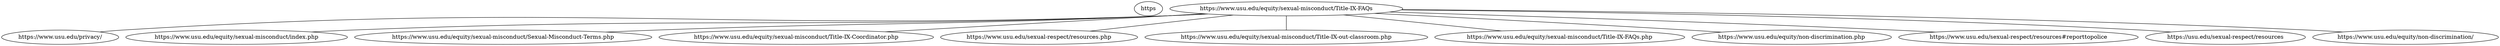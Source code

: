 strict graph  {
https [child_link="['https://www.usu.edu/privacy/', 'https://www.usu.edu/equity/sexual-misconduct/index.php', 'https://www.usu.edu/equity/sexual-misconduct/index.php', 'https://www.usu.edu/equity/sexual-misconduct/Sexual-Misconduct-Terms.php', 'https://www.usu.edu/equity/sexual-misconduct/Title-IX-Coordinator.php', 'https://www.usu.edu/sexual-respect/resources.php', 'https://www.usu.edu/equity/sexual-misconduct/Title-IX-out-classroom.php', 'https://www.usu.edu/equity/sexual-misconduct/Title-IX-FAQs.php', 'https://www.usu.edu/equity/sexual-misconduct/index.php', 'https://www.usu.edu/equity/non-discrimination.php', 'https://www.usu.edu/sexual-respect/resources#reporttopolice', 'https://www.usu.edu/equity/sexual-misconduct/Sexual-Misconduct-Terms.php', 'https://www.usu.edu/equity/sexual-misconduct/Sexual-Misconduct-Terms.php', 'https://usu.edu/sexual-respect/resources', 'https://www.usu.edu/equity/non-discrimination/']", data="b'\nTitle IX FAQs | USU\nUtah State University sites use cookies. By continuing to use this site you accept our privacy and cookie policy.\nI agree\nSkip to content\nApply\nVisit\nGive\nCalendar\nA-Z Index\nDirectory\nLibraries\nQUICK LINKS\nMyUSU\nSEARCH\nOffice of Equity\nClose search\nSearch Utah State University:\nI want to search\nAll USU sites\nPeople\nSearch termsSubmit search\nOffice of EquityOpen main menu\nClose\nOpen search\nSexual Misconduct\nSexual Misconduct\nSexual Misconduct\nSexual Misconduct Terms\nTitle IX Coordinator\nSexual Misconduct Resources\nDesignated Confidential Resources\nNavigating the Grievance Process\nEmployee Reporting Obligations\nTitle IX and Out of Classroom Learning Experiences\nTitle IX FAQs\nDiscrimination\nDiscrimination\nOverview\nNavigating the Grievance Process\nNotice of Non-Discrimination\nSupport & Resources\nSupport & Resources\nSupportive Measures\nPregnancy Accommodations\nUniversity Resources\nSyllabi Statements\nUSU Police\nReport to Law Enforcement\nCounseling & Psychological Services\nStudent Health & Wellness Center\nSAAVI\nPolicies & Procedures\nTraining\nTraining\nFor Employees\nFor Students\nAdditional Trainings\nTraining Materials\nDiversity Awards\nAbout Us\nFile a Report\nQuick Links\nCloseQuick Links\nApply\nVisit\nGive\nCalendar\nA-Z Index\nDirectory\nLibraries\nMyUSU\nTitle IX Frequently Asked Questions\nUSU is committed to maintaining an educational and working environment free from sex discrimination and harassment, including maintaining an environment in which no student, faculty, or staff member is excluded from participation in or denied the benefits of USU\'s programs and activities as a result of one\'s sex. See interim USU Policy 339.\nIn compliance with Title IX, the Office of Equity works to create a learning and working environment free from sex discrimination and sexual misconduct through its prevention efforts and by providing a grievance process and offering support and resources to those who have been impacted by sexual misconduct. You can contact the Office of Equity or visit equity.usu.edu for information about supportive measures, reporting options, and the sexual misconduct grievance process.\nWhat is Title IX?\nTitle IX of the Education Amendments of 1972 protects people from sex discrimination at institutions that receive financial assistance from the federal government. Sexual misconduct \xe2\x80\x93 including sexual harassment, sexual assault, relationship violence (dating and domestic violence), and stalking \xe2\x80\x93 is a form of sex discrimination and is prohibited by Title IX and by USU. The university is obligated to take prompt and effective steps to end sexual misconduct and sex discrimination when it occurs, prevent its recurrence, and, as appropriate, remedy its effects.\nWhat is sexual misconduct?\nSexual misconduct is a broad policy term that includes sexual harassment (quid pro quo and hostile environment), sexual assault, relationship violence, sexual exploitation, and sex-based stalking. Sexual misconduct is a form of sex discrimination and is prohibited by interim USU Policies 339 and 339A. The previous policies related to sexual misconduct are applicable to conduct alleged to have occurred August 14, 2020 or later per 34 CFRR 106 (2020). They are subject to change at any time.\nA person of any sex can engage in sexual misconduct, and it can occur between people of the same or different sexes.\nUsing the term \"sexual misconduct\"\xc2\xa0serves to differentiate\xc2\xa0university policy processes, which are administrative and educational, from the criminal justice system, in which people are charged with crimes that carry criminal penalties.\nHow should sexual misconduct be reported?\nSexual misconduct that is committed by students, employees, and visitors to USU campuses violates interim USU Policies 339 and 339A and is not tolerated.\nTo report sexual misconduct, contact the USU Title IX Coordinator by reporting online at equity.usu.edu/report, calling 435-797-1266, emailing titleix@usu.edu, or visiting Distance Education room 400 on the Logan campus.\nSexual misconduct can also be reported to a Reporting Employee, who is required to report the information to the USU Title IX Coordinator. A list of Reporting Employees is available in interim USU policy 340.\nIs there a time limit for making a sexual misconduct report to the USU Title IX Coordinator?\nThere is no time limit for making reports to the USU Title IX Coordinator, but reporting as soon as possible after an incident gives the University a better chance to respond promptly and effectively. After a significant amount of time passes, it may be difficult to gather evidence to determine whether a policy violation occurred.\nWhat is the role of the USU Title IX Coordinator with respect to sexual misconduct?\nThe USU Title IX Coordinator is the person designated by USU to coordinate USU\'s efforts to implement and monitor compliance with the university\'s sexual misconduct policies and with federal Title IX law and regulations more generally.\nAs such, the Title IX Coordinator has three main roles:\nPromptly responding to reports of alleged sexual misconduct\nCoordinating effective implementation of supportive measures to individuals impacted by sexual misconduct\nFollowing a prompt and equitable grievance process to address sexual misconduct\nWhat options are available through the Office of Equity for an individual who experienced sexual misconduct?\nAn individual who has experienced sexual misconduct has options and can choose from the options that they believe are best for them:\nAn individual may receive supportive measures, even without filing a formal compliant.\nAn individual may also file a formal complaint, where they provide information about the sexual misconduct and agree that they want the university to move forward with an alternative resolution or a formal investigation.\nDuring an alternative resolution, the parties mutually agree on the outcome that addresses the sexual misconduct raised in the formal complaint.\nA formal investigation occurs when both parties are interviewed, provide evidence, and participate in a hearing for reports under interim USU Policy\xc2\xa0339. If the individual who engaged in the behavior is found to have violated university policy, appropriate sanctions are instituted.\nWhat are supportive measures?\nSupportive measures are short-term, non-disciplinary, non-punitive individualized services that are designed to restore or preserve equal access to the University\xe2\x80\x99s Employment or Education Program or Activity without unreasonably burdening the other party and include measures designed to protect the safety of all parties or the University\xe2\x80\x99s educational environment, and/or to deter Sexual Misconduct. They may include, but are not limited to, academic accommodations, mutual no-contact orders, employment modifications, or financial aid appeals.\nAn individual can access supportive measures even if they do not file a formal complaint or choose not to proceed with a formal investigation.\nWhat is the difference between reporting to the USU Title IX Coordinator and reporting to police? What standard of evidence is used in these processes?\nThe university\xe2\x80\x99s formal investigation process, which is coordinated by the USU Office of Equity, is an administrative process that determines whether, by a preponderance of the evidence, a member of the campus community (student, staff, or faculty) has violated interim USU Policy 339 or 339A. The preponderance of the evidence standard means a policy violation is more likely than not to have occurred. If someone is found responsible for violating university policy, they may face administrative sanctions, including, but not limited to, a warning, probation, suspension, or expulsion. The information about sexual misconduct that is reported may also result in campus offices participating in education and training.\nA criminal process, which may be coordinated by USU Police or local law enforcement, determines whether a crime has occurred. If someone wishes to seek criminal penalties for sexual misconduct that is also a crime or other forms of assistance from law enforcement, they can report to the police. Criminal justice procedures use beyond a reasonable doubt as the standard of evidence, which is a higher standard of evidence than the standard used in USU\xe2\x80\x99s grievance process.\nBoth processes may be pursued simultaneously.\nWhat if the individual who experienced sexual misconduct wants to keep their information confidential?\nThe USU Title IX Coordinator will consider requests for confidentiality (meaning that an individual doesn\xe2\x80\x99t want their name connected to the incident or report) or that no investigation or disciplinary action be pursued. These requests are evaluated in the context of the university\xe2\x80\x99s responsibility to provide a safe, non-discriminatory environment.\nAn individual has the option of not providing information to the Office of Equity and not pursuing an investigation. However, the Office of Equity will still conduct a safety assessment with the limited information available to ensure the safety of the campus community.\nConfidential resources are available both on- and off-campus.\nDoes USU discipline students for drug and alcohol student code violations discovered when reporting to the USU Title IX Coordinator?\nNo, if a student who experiences or witnesses an incident of sexual misconduct reports it to the USU Title IX Coordinator, they will not get in trouble for a student code violation related to the incident, such as underage drinking or having alcohol on campus.\nThe health and safety of our community is our primary concern, and we want to remove barriers to reporting sexual misconduct to USU\'s Title IX Coordinator. USU\xe2\x80\x99s student code includes an amnesty provision to excuse students who report sexual misconduct from facing discipline for a student code violation involving drugs and alcohol.\nWhat are the reporting obligations of USU staff, faculty, and other academic appointees?\nSome university employees are designated as reporting employees, which means they must report all information they receive about sexual misconduct or incidents of sexual misconduct about which they have knowledge to the USU Title IX Coordinator at equity.usu.edu/report.\nThe university provides designated confidential resources - medical professionals and medical staff, professional counselors, non-professional counselors, and advocates - so individuals who have been impacted by sexual misconduct can have access to support services in a confidential setting.\nSome university employees are designated as non-designated employees, which means they are not required to report information they receive about sexual misconduct to the USU Title IX Coordinator, but are required to share information about resources and reporting to the Title IX Coordinator to individuals who disclose sexual misconduct to them.\nWho does the Office of Equity share the initial report with?\nThe Office of Equity keeps the initial report private but may share some information with specific USU employees, including when it is necessary to assess the safety risk posed by an incident or to provide an individual with supportive measures.\nFor example, if there is an immediate safety risk to an individual or to campus, the\xc2\xa0USU Title IX Coordinator\xc2\xa0may share information with local police\xc2\xa0or USU Police, including so that USU Police may evaluate for a\xc2\xa0timely warning notice, in accordance with the federal Clery Act. Timely warnings are a way to let the USU community\xc2\xa0about certain crimes that have occurred\xc2\xa0on campus, but do not include information that would identify the individual who allegedly experienced the sexual misconduct.\nOn This Page\nWhat is Title IX?\nWhat is sexual misconduct?\nHow should sexual misconduct be reported?\nIs there a time limit for making a sexual misconduct report to the USU Title IX Coordinator?\nWhat is the role of the USU Title IX Coordinator with respect to sexual misconduct?\nWhat options are available through the Office of Equity for an individual who experienced sexual misconduct?\nWhat are supportive measures?\nWhat is the difference between reporting to the USU Title IX Coordinator and reporting to police?\nWhat if the individual who experienced sexual misconduct wants to keep their information confidential?\nDoes USU discipline students for drug and alcohol student code violations discovered when reporting to the USU Title IX Coordinator?\nWhat are the reporting obligations of USU staff, faculty, and other academic appointees?\nWho does the Office of Equity share the initial report with?\nOffice of Equity\nCONTACT US\nGeneral questions:titleix@usu.eduTraining/online course questions:prevention@usu.eduPhone: (435) 797-1266FAX: (435) 797-0291\nLOCATION\nOffice of EquityDistance Education 400, UMC 5100Utah State UniversityLogan, UT 84322-5100 USA\nRESOURCES\nSAAVI Only\nSexual Misconduct Resource Guide\nMaps & Directions\nSearch USU\nCampus Safety\nJobs\nContact\nTerms of Use\nCopyright\nPrivacy\nAccessibility\nNon-Discrimination\nAdmin\nBack to top of the page'"];
https [child_link="['https://www.usu.edu/privacy/', 'https://policies.google.com/privacy?hl=en&gl=us', 'https://www.usu.edu/equity/non-discrimination']", data="b'\nPrivacy Notice | Utah State University\nUtah State University sites use cookies. By continuing to use this site you accept our privacy and cookie policy.\nI agree\nSkip to content\nApply\nVisit\nGive\nCalendar\nA-Z Index\nDirectory\nLibraries\nQUICK LINKS\nMyUSU\nSEARCH\nClose search\nSearch Utah State University:\nI want to search\nAll USU sites\nPeople\nSearch terms\nSubmit search\nOpen main menu\nClose\nOpen search\nAbout\nClose\nAbout\nWho we are\nMeet Utah State\nFast Facts\nDiversity, Equity, and Inclusion\nLeadership\nHistory and Traditions\nNotable Alumni\nNewsroom\nUtah State Today\nUtah State Magazine\nPressroom\nUSU Experts\nLocations\nVisit Campus\nStatewide Campuses\nUSU Eastern\nMaps\nCache Valley and Utah\nInformation\nContact USU\nCalendars\nDirectory\nEmployment\nGiving\nAdmission\nClose\nAdmission\nBecome an Aggie\nHow to Apply\nCampus Tours\nUndergraduate Admissions\nSchool of Graduate Studies\nUndergraduate International Admissions\nConcurrent Enrollment\nFinancial Aid and Cost\nTuition and Fees\nFinancial Aid\nScholarships\nGraduate Funding\nRegistration\nAcademic Calendar\nOnline Catalog\nDates and Deadlines\nTuition and Payment\nRegister for Classes\nTranscript Requests\nAfter Admission\nNext Steps\nEnrollment Deposit\nDeferment\nParent & Family Resources\nNew Student Orientation\nAcademics\nClose\nAcademics\nOverview\nLearning at Utah State\nColleges and Schools\nStatewide Campuses\nUSU Online\nStudy Abroad\nHonors Program\nMajors and Minors\nDegree Finder\nMajors and Minors\nGraduate Programs\nOnline Degrees\nProfessional and Technical Education\nFind Help\nAdvising\nAcademic Support\nVeterans Resources Center\nAcademic Success Programs\nDisability Resources Center\nCareer Design Center\nResources\nAcademic Calendar\nAcademic Catalog\nLibraries\nGraduation\nCampus Life\nClose\nCampus Life\nStudent Experience\nExperience USU\nLiving on Campus\nHealth and Wellness\nSafety at Utah State\nThings to do\nGet Involved\nAthletics\nRecreation\nArts and Culture\nInformation\nEvents Calendar\nClubs and Organizations\nStudent Affairs\nResources\nAggie Wellness\nInclusion Center\nInvolvement\nCenter for Community Engagement\nWellness\nResearch\nAthletics\nExtension\nFor You\nClose\nFor You\nProspective Students\nCurrent Students\nParents\nFaculty and Staff\nDonors\nAlumni & Friends\nAsk USU\nQuick Links\nClose\nQuick Links\nApply\nVisit\nGive\nCalendar\nA-Z Index\nDirectory\nLibraries\nMyUSU\nUSU Privacy Notice\nEffective Date: August 18, 2023\nUtah State University (USU) is committed to respecting your privacy. This privacy notice governs the collection and use of information collected through official USU websites and USU-published mobile applications.\nThis Privacy Notice does not cover the practices of our third-party partners (e.g., vendors), nor does it apply to information that we collect from or about our employees, vendors, consultants, or contractors. Additionally, this notice does not apply to websites that are created and maintained for purposes other than conducting official university business by individual faculty, staff, or students using resources made available within a university domain.\nBy using USU websites or USU-published mobile applications, you agree to the Terms and Conditions of this Privacy Notice and to our processing of Personally Identifiable Information (PII) for the purposes stated below. If you do not agree to the Terms and Conditions of the Privacy Statements, please do not use the site or the mobile applications.\nInternational Visitors\nUSU is located in the United States (State of Utah). By providing information to USU, you are transferring your personal data to the United States. If you are providing Personally Identifiable Information and are not a resident of the United States, your country\xe2\x80\x99s laws governing data collection and use may differ from those in the United States. The United States has not sought nor received a finding of \xe2\x80\x9cadequacy\xe2\x80\x9d from the European Union under Article 45 of the GDPR, and USU relies on derogations for specific situations as set forth in Article 49 of the GDPR.\nDefinitions\nPersonally Identifiable Information (PII)\nPII, or Personally Identifiable Information, refers to any information that can be used to identify or distinguish an individual. It includes but is not limited to names, addresses, phone numbers, email addresses, or any other data that, when combined, can be used to identify a specific person.\nUSU Websites\nUSU Websites refers to the official online platform owned and operated by USU. It provides information, services, and resources related to the institution.\nUSU-Published Mobile Applications\nUSU-published mobile applications are mobile software developed and owned by USU, available for download on authorized app stores. They provide tailored functionalities, services, and access to features on mobile devices.\nUser or Users\nIn the context of this privacy notice, \xe2\x80\x98User\xe2\x80\x99 or \xe2\x80\x98Users\xe2\x80\x99 refers to individuals who visit, access, or use USU websites or USU-published mobile applications. Users may include visitors, customers, or any other individuals who engage with USU websites or USU-published mobile applications and their features.\nWhat Information We Collect\nWe only collect personal information from visitors to USU websites if it is explicitly and voluntarily provided. We never collect sensitive data regarding political opinions, religious beliefs, health status, or sexual orientation. When browsing our website, no Personally Identifiable Information is gathered. However, some services may require account registration to access specific features. These accounts may include personal information for authentication purposes.\nUSU Websites\nAs do most websites, USU websites automatically collect the following information about your device:\nThe public Internet Protocol (IP) address of the device through which you access USU websites.\nThe Uniform Resource Locator (URL) of the website from which a device reaches a USU website (called a referrer), typically by following a link.\nThe webpages requested from the USU websites.\nThe Date and Time of Access.\nThe Operating System of the device through which you access USU websites.\nThe Browser Type and Version, the Monitor Screen Size and Color Depth, and other plugin and program information as sent by your browser.\nSimilar data and information that may be used in the event of attacks on our information technology (IT) systems\nUSU uses this information for specific purposes, including delivering and optimizing website content, maintaining the stability of our IT systems, and cooperating with law enforcement in the event of cyber-attacks.\nMobile Applications\nWhen you install mobile applications with the publisher name \xe2\x80\x9cUtah State University\xe2\x80\x9d from the Google Play store and Apple\xe2\x80\x99s App Store, the application may ask for permission to use or access various features on your device. Please note, USU regularly partners with third-party organizations that publish apps on our behalf. As examples, \xe2\x80\x9cMyUSU\xe2\x80\x9d is published by Pathify, \xe2\x80\x9cCanvas Student\xe2\x80\x9d is published by Instructure, \xe2\x80\x9cUtah State Athletics\xe2\x80\x9d is published by From Now On.\nThese applications may ask for permission to use or access the following:\nPersonal Information, such as name, age, home address, phone number, email address, User ID, or any information you are prompted to provide to use the mobile app platform.\nGPS services to provide location-based features or services.\nContacts to store or retrieve contact information within the application.\nInternet access to enable communication with servers and provide online functionality.\nCalendar access to store or set events within the application.\nExternal storage access to save and retrieve images, downloads, or other related files.\nNotifications to send you relevant alerts, updates, or messages.\nPlease note that the general information mentioned above may be combined with that of other visitors or users. This helps us analyze usage patterns, improve application content and structure, and share aggregated insights with partners or the public. The shared aggregate data does not include any personally identifiable information.\nWeb Analytics\nSome USU websites and mobile applications use Google Analytics, a service provided by Google, Inc. We use this data to determine the number of people using our site, their journey through the websites, as well as how they find and use our web pages. Google Analytics records data such as your geographical location, device type, internet browser, operating system, and associated information (for a full list visit https://policies.google.com/privacy?hl=en#infocollect); none of this information personally identifies you. Google Analytics also records your IP address, which could be used to personally identify you, but Google does not grant USU access to this, see Google Privacy Policy.\nCookies and Tracking\nUSU may also collect certain information passively, such as collecting online, non-identifying information through the use of cookies technology and/or Internet Protocol (\xe2\x80\x9cIP\xe2\x80\x9d) address tracking. Through the use of cookies, USU provides more user-friendly services. Non-personal identification information might include the browser used by you, the type of computer, the operating systems, the Internet service providers, and other similar information. The USU system also automatically gathers information about the areas you visit on the websites and about the links you may select from within the site to other sites. Most browsers are set to accept cookies. You can set yours to refuse cookies, or to alert you when cookies are being sent; however, if you disable cookies, the full functionality of some our sites may not be available to you.\nPlease note that we do not currently respond to web browser \xe2\x80\x9cdo not track\xe2\x80\x9d signals or other mechanisms that may allow you to opt out of the collection of information across networks of websites and online services as there is no standard for how online services should respond to such signals. As standards develop, we may develop policies for responding to do-not-track signals that we will describe in this Privacy Notice.\nOther Sources and Third-party Services\nUSU may receive information about you from other sources, including third parties that help us update, expand, and analyze our records, identify new customers, or prevent or detect fraud. USU may also receive information about you from social media platforms, including but not limited to, when you access our social media content or interact with us on these platforms. The information we may receive is governed by the privacy settings, policies, and/or procedures of the applicable social media platform; therefore, we encourage you to review them.\nUse of E-mail Addresses\nE-mail addresses obtained as a result of a request to the USU Websites will not be sold or provided to private companies by USU for marketing purposes. The information collected is subject to the access and provisions of GRAMA, other applicable sections of the Utah Code or federal law. E-mail or other information requests sent to the USU Websites may be maintained in order to respond to the request, forward that request to the appropriate department, communicate updates to the USU Websites that may be of interest to the public, or to provide the USU Websites designer with valuable customer feedback to assist in improving the site. Individuals will be provided with the ability \xe2\x80\x9copt out\xe2\x80\x9d at any time of any communications regarding new service updates.\nChildren\nUSU does not believe our websites are appealing to children, nor are they directed to children under 13. USU does not knowingly collect personally identifiable data from persons under the age of 13 and strives to comply with the provisions of COPPA (The Children\xe2\x80\x99s Online Privacy Protection Act). If you are a parent of a child under 13, and you believe that your child has provided us with information about him or herself, please contact us at privacy@USU.edu.\nHow We Use Collected Information\nUSU may use the information we collect:\nTo respond to your inquiries\nTo provide services or materials you request\nTo operate and understand how services are utilized\nTo maintain our contact list\nTo provide business services for which the information is intended\nTo assess the effectiveness of our events, campaigns, and publications\nFor information processing that is reasonably appropriate or necessary within our legal obligations\nAs a responsible organization, we do not use automatic decision-making or profiling. Moreover, your personal information will not be used in ways unrelated to the ones described without a clear notice and without providing an opportunity to opt-out or otherwise prohibit unrelated uses.\nHow We Share Collected Information and Our Legal Basis for This\nUSU may share collected information with third parties and other University parties for legitimate business purposes without your consent, including but not limited to, the following reasons or in the following circumstances:\nAs necessary to complete a transaction for you.\nTo vendors or third parties who deliver or provide goods and services or otherwise act on behalf of or at the direction of USU, such as exam testing agencies and partners, product-fulfillment companies, third-party event hosts, other third parties who may provide services on websites that are accessible from links on one of our sites, and credit card companies processing payment;\nTo USU administration;\nTo investigate potentially fraudulent or questionable activities;\nTo cooperate with law enforcement or in response to a government or regulatory request, including if specifically requested or required, as otherwise permitted by law, and for other valid USU business purposes.\nRequired by law or by an order of a court, regulatory bodies, or governmental authority.\nAs we deem necessary to protect the rights, safety, or property of Utah State University.\nUSU may utilize your profile information in an aggregated form, without personal identifiers, to inform the University administration, third parties, sponsors, and others about user patterns, develop new features and content, and provide aggregate information.\nAccess to Personally Identifiable Information From Governmental Websites and the Governmental Records Access and Management Act\nBecause USU is a state institution, some information collected from USU websites and USU-published mobile applications may be subject to the Government Records Access and Management Act (\xe2\x80\x9cGRAMA\xe2\x80\x9d), Utah Code Section 63G-2-101 et seq. In addition, USU may disclose information to third parties when such disclosure is required or permitted by law.\nIf an appropriate request is made to USU for information that is subject to disclosure under GRAMA and not made confidential elsewhere in the Utah Code, USU may be required to disclose the information requested, even if it may include your personally identifiable information.\nAll records that are prepared, owned, received, or retained by a governmental entity that may be reproduced by certain means are considered public, unless they are private, controlled, or protected, as outlined in GRAMA, or are records to which access is restricted according to court rule, other State law, federal law, or federal regulation.\nInformation that is generally considered public record under GRAMA and not made confidential elsewhere in the Utah Code or by federal law, may be subject to electronic access through the USU website. Personally Identifiable Information (PII) is not a classification of records under GRAMA.\nInformation about GRAMA can be found on the USU Website and on the Utah State Legislature website.\nHow We Protect Collected Information\nUSU uses reasonable measures to safeguard personal information collected on its sites depending on its sensitivity. In order to prevent unauthorized access or disclosure, we have suitable physical, technical, and administrative controls and procedures to safeguard the information we collect online. Our measures follow applicable laws regarding the safeguarding of information under our control. However, no information system can be 100 percent secure.USU is not responsible for the security of information you transmit to us over networks that we do not control, including the Internet, email systems, and wireless networks. Moreover, you are responsible for protecting your username and password and for selecting strong passwords.\nWe retain the information we collect online no longer than as reasonably necessary to fulfill the purposes for which we collect the information and to comply with our legal obligations.\nNon-USU Websites\nVarious websites may be linked through www.usu.edu. Many of these sites, including private sector sites, are not subject to GRAMA and may also not be subject to other sections of the Utah Code or federal law, such as the Family Educational Rights and Privacy Act (FERPA). Visitors to those sites are advised to check the privacy notices of these sites and be cautious about providing Personally Identifiable Information (PII) without a clear understanding of how the information will be used. Visitors may want to consult guidelines on protecting your personal information such as those recommended by the Privacy Alliance, at http://www.privacyalliance.org/protection/.\nUSU and USU Websites are not responsible for the privacy practices, privacy notices, or content regarding these other sites.\nHow a User May Request Access and/or Correct the User\xe2\x80\x99s PII\nSubject to local law, you may have certain rights regarding information that we have collected and that is related to you. We encourage you to contact us to access, update, or correct your information if it changes or if you believe that any information that we have collected about you is inaccurate.\nTo help us keep your personal information up-to-date or if you no longer wish to receive communications from us, please log in to the USU website that collected your data and update your information. For general inquiries, please contact USU Data Privacy Officer at 435.797.1747, or email us at privacy@usu.edu.\nChanges to this Privacy Notice\nWe reserve the right to modify this Privacy Statement in whole or in part at any time. The modified policy will be posted on this page with an updated effective date.\nEffective date: August 31, 2023.\nFor questions concerning this Privacy Notice, please contact USU Data Privacy Officer at 435.797.1747, or email us at privacy@usu.edu.\nOn This Page\nDefinitions\nWhat Information We Collect\nHow We Use Collected Information\nHow We Share Collected Information and Our Legal Basis for This\nAccess to Personally Identifiable Information From Governmental Websites and the Governmental Records Access and Management Act\nHow We Protect Collected Information\nNon-USU Websites\nHow a User May Request Access and/or Correct the User\xe2\x80\x99s PII\nPrivacy Notice Changes\nSee Also\nDisclaimers and Copyright\nTrademarks and Licensing\nCopyright Essentials for Faculty, Staff, and Students\nSend a Suggestion\nWant to learn more about USU?\nRequest Information\nFOLLOW US\nUSU Facebook\nUSU YouTube\nUSU Instagram\nUSU LinkedIn\nOld Main Hill,Logan, UT 84322(435) 797-1000\nABOUT USU\nContact\nQuick Facts\nNews\nFor Media\nCareer\nEDUCATION\nFind a Degree\nColleges & Schools\nGraduate School\nUSU Online\nStatewide Campuses\nRESOURCES\nAcademic Calendar\nUniversity Catalog\nLibrary\nCanvas\nIT Service Desk\nQuick Links\nDirectory\nEvents\nVisit Campus\nMaps\nGiving\nMaps & Directions\nSearch USU\nCampus Safety\nJobs\nContact\nDisclaimers\nCopyright\nPrivacy\nAccessibility\nNon-Discrimination\nBack to top of the page'"];
https [child_link="['https://www.usu.edu/privacy/', 'https://www.usu.edu/equity/sexual-misconduct/index.php', 'https://www.usu.edu/equity/sexual-misconduct/index.php', 'https://www.usu.edu/equity/sexual-misconduct/Sexual-Misconduct-Terms.php', 'https://www.usu.edu/equity/sexual-misconduct/Title-IX-Coordinator.php', 'https://www.usu.edu/sexual-respect/resources.php', 'https://www.usu.edu/equity/sexual-misconduct/Title-IX-out-classroom.php', 'https://www.usu.edu/equity/sexual-misconduct/Title-IX-FAQs.php', 'https://www.usu.edu/equity/sexual-misconduct/index.php', 'https://www.usu.edu/equity/non-discrimination.php', 'https://www.usu.edu/sexual-respect/resources#reporttopolice', 'https://www.usu.edu/equity/sexual-misconduct/Sexual-Misconduct-Terms.php', 'https://www.usu.edu/equity/non-discrimination.php', 'https://www.usu.edu/sexual-respect/', 'https://www.usu.edu/equity/sexual-misconduct/Sexual-Misconduct-Terms', 'https://www.usu.edu/equity/sexual-misconduct/Title-IX-FAQs.php', 'https://www.usu.edu/sexual-respect/index.php', 'https://www.usu.edu/sexual-respect/resources', 'https://www.usu.edu/sexual-respect/index.php', 'https://usu.edu/sexual-respect/resources', 'https://www.usu.edu/equity/non-discrimination/']", data="b\"\nSexual Misconduct | Office of Equity | USU\nUtah State University sites use cookies. By continuing to use this site you accept our privacy and cookie policy.\nI agree\nSkip to content\nApply\nVisit\nGive\nCalendar\nA-Z Index\nDirectory\nLibraries\nQUICK LINKS\nMyUSU\nSEARCH\nOffice of Equity\nClose search\nSearch Utah State University:\nI want to search\nAll USU sites\nPeople\nSearch termsSubmit search\nOffice of EquityOpen main menu\nClose\nOpen search\nSexual Misconduct\nSexual Misconduct\nSexual Misconduct\nSexual Misconduct Terms\nTitle IX Coordinator\nSexual Misconduct Resources\nDesignated Confidential Resources\nNavigating the Grievance Process\nEmployee Reporting Obligations\nTitle IX and Out of Classroom Learning Experiences\nTitle IX FAQs\nDiscrimination\nDiscrimination\nOverview\nNavigating the Grievance Process\nNotice of Non-Discrimination\nSupport & Resources\nSupport & Resources\nSupportive Measures\nPregnancy Accommodations\nUniversity Resources\nSyllabi Statements\nUSU Police\nReport to Law Enforcement\nCounseling & Psychological Services\nStudent Health & Wellness Center\nSAAVI\nPolicies & Procedures\nTraining\nTraining\nFor Employees\nFor Students\nAdditional Trainings\nTraining Materials\nDiversity Awards\nAbout Us\nFile a Report\nQuick Links\nCloseQuick Links\nApply\nVisit\nGive\nCalendar\nA-Z Index\nDirectory\nLibraries\nMyUSU\nSexual Misconduct\nThe Office of Equity works to create a learning and working environment free from sexual misconduct. USU does not tolerate sexual misconduct in any form, including sexual harassment, sexual assault, relationship violence, sexual exploitation, and sex-based stalking.\nFor USU's non-discrimination notice, see equity.usu.edu/non-discrimination.\nLearn more about:\nUSU's sexual misconduct prevention and response efforts in Utah State Today\nDesignated confidential resources and other reporting options at sexualrespect.usu.edu\nUSU's definition of consent for sexual activity at consent.usu.edu\nEmployee sexual misconduct reporting obligations in interim USU Policy 340\nReporting Options\nUSU encourages you to report sexual misconduct to the Title IX Coordinator. Sexual misconduct includes sexual harassment, sexual assault, relationship violence, sexual exploitation, and sex-based stalking.\nYou can report any incident of sexual misconduct to the Title IX Coordinator online at equity.usu.edu/report, by email at titleix@usu.edu, in person in Distance Education 401 on the Logan campus, or by phone at 435-797-1266.\nTitle IX FAQ\nResources for All\nVisit sexualrespect.usu.edu to learn more about resources and options that are available, no matter where you are located.\nAdditional resources include:\nSexual Misconduct Resource Guide (state and national resources)\nSupportive Measures (including academic and employment accommodations, no contact agreements, etc.)\nsexualrespect.usu.edu\nGrievance Process\nThe Office of Equity grievance process for sexual misconduct formal complaints is an administrative, not criminal, process. More information is available in interim USU Policies 339 and 339A.\nNavigating the Grievance Process\nEmployee Resources\nThe Employee Reporting Obligation webpage identifies employees according to their reporting obligation, handouts that provide a comprehensive overview of employee obligations, and frequently asked questions.\nYou can find suggested syllabi language for explaining instructor reporting obligations at Equity\xe2\x80\x99s syllabi statements webpage.\nInformation for USU students, faculty/staff advisors and coordinators, and placement site supervisors for out-of-classroom learning experiences.\nOffice of Equity\nCONTACT US\nGeneral questions:titleix@usu.eduTraining/online course questions:prevention@usu.eduPhone: (435) 797-1266FAX: (435) 797-0291\nLOCATION\nOffice of EquityDistance Education 400, UMC 5100Utah State UniversityLogan, UT 84322-5100 USA\nRESOURCES\nSAAVI Only\nSexual Misconduct Resource Guide\nMaps & Directions\nSearch USU\nCampus Safety\nJobs\nContact\nTerms of Use\nCopyright\nPrivacy\nAccessibility\nNon-Discrimination\nAdmin\nBack to top of the page\""];
https [child_link="['https://www.usu.edu/privacy/', 'https://www.usu.edu/equity/sexual-misconduct/index.php', 'https://www.usu.edu/equity/sexual-misconduct/index.php', 'https://www.usu.edu/equity/sexual-misconduct/Sexual-Misconduct-Terms.php', 'https://www.usu.edu/equity/sexual-misconduct/Title-IX-Coordinator.php', 'https://www.usu.edu/sexual-respect/resources.php', 'https://www.usu.edu/equity/sexual-misconduct/Title-IX-out-classroom.php', 'https://www.usu.edu/equity/sexual-misconduct/Title-IX-FAQs.php', 'https://www.usu.edu/equity/sexual-misconduct/index.php', 'https://www.usu.edu/equity/non-discrimination.php', 'https://www.usu.edu/sexual-respect/resources#reporttopolice', 'https://www.usu.edu/policies/533/', 'https://usu.edu/sexual-respect/resources', 'https://www.usu.edu/equity/non-discrimination/']", data="b'\nSexual Misconduct Policy Terms | USU\nUtah State University sites use cookies. By continuing to use this site you accept our privacy and cookie policy.\nI agree\nSkip to content\nApply\nVisit\nGive\nCalendar\nA-Z Index\nDirectory\nLibraries\nQUICK LINKS\nMyUSU\nSEARCH\nOffice of Equity\nClose search\nSearch Utah State University:\nI want to search\nAll USU sites\nPeople\nSearch termsSubmit search\nOffice of EquityOpen main menu\nClose\nOpen search\nSexual Misconduct\nSexual Misconduct\nSexual Misconduct\nSexual Misconduct Terms\nTitle IX Coordinator\nSexual Misconduct Resources\nDesignated Confidential Resources\nNavigating the Grievance Process\nEmployee Reporting Obligations\nTitle IX and Out of Classroom Learning Experiences\nTitle IX FAQs\nDiscrimination\nDiscrimination\nOverview\nNavigating the Grievance Process\nNotice of Non-Discrimination\nSupport & Resources\nSupport & Resources\nSupportive Measures\nPregnancy Accommodations\nUniversity Resources\nSyllabi Statements\nUSU Police\nReport to Law Enforcement\nCounseling & Psychological Services\nStudent Health & Wellness Center\nSAAVI\nPolicies & Procedures\nTraining\nTraining\nFor Employees\nFor Students\nAdditional Trainings\nTraining Materials\nDiversity Awards\nAbout Us\nFile a Report\nQuick Links\nCloseQuick Links\nApply\nVisit\nGive\nCalendar\nA-Z Index\nDirectory\nLibraries\nMyUSU\nSexual Misconduct Policy Terms\nThe university prohibits employees, students, and third parties from engaging in relationship violence, sex-based stalking, sexual assault, sexual exploitation, and sexual harassment (collectively referred to herein as \xe2\x80\x9csexual msconduct\xe2\x80\x9d). The university will take swift action to address sexual misconduct when the university has actual knowledge that it has occurred.\nSexual Misconduct\xc2\xa0is referred to as \"sexual harassment\" in 34 C.F.R. \xc2\xa7 106.30\xc2\xa0(2020). Sexual misconduct is conduct on the basis of sex including one or more of the following types of conduct:\nRelationship violence;\nSex-based stalking;\nSexual assault;\nSexual exploitation; and\nSexual harassment.\nProtected speech alone does not constitute sexual harassment; rather, a course of conduct must include something beyond mere expression of views, words, symbols or thoughts that a person finds offensive to be sexual harassment. To be considered sexual harassment, a course of conduct must be considered sufficiently serious that it effectively denies a person equal access to an employment or education program or activity, which is evaluated from the perspective of a reasonable person in the claimant\xe2\x80\x99s position, considering all the circumstances, including the claimant\xe2\x80\x99s age.\nVisit interim USU Policies 339 and 339A\xc2\xa0and USU Policy 533 for more information about sexual misconduct. Policies 339 and 339A related to sexual misconduct are applicable to conduct alleged to have occurred August 14, 2020 or later per 34 C.F.R. 106 (2020). They are subject to change at any time.\nSexual Misconduct Definitions\nRelationship Violence\nRelationship violence includes dating violence and domestic violence.\nDating Violence\nDating violence includes violence committed by a person who is or has been in a social relationship of a romantic or intimate nature with the claimant. The existence of such a relationship shall be determined based on a consideration of the following factors: (a) the length of the relationship, (b) the nature of the relationship, and (c) the frequency of interaction between the persons involved in the relationship.\nDomestic Violence\nDomestic violence includes felony or misdemeanor crimes of violence committed against the claimant by a current or former spouse or intimate partner of the claimant, by a person with whom the claimant shares a child in common, by a person who is cohabitating with or has cohabitated with the claimant as a spouse or intimate partner, by a person similarly situated to a spouse of the claimant under the domestic or family violence laws of the jurisdiction in which the crime of violence occurred, or by any other person against an adult or youth claimant who is protected from that person\xe2\x80\x99s acts under the domestic or family violence laws of the jurisdiction. A criminal charge or conviction is not a predicate for an allegation of domestic violence to be brought under this policy.\nPotential Examples of Relationship Violence\nPhysical violence - hitting, slapping, punching\nSexual assault\nCoercion and threats - threats to hurt, kill, die by suicide, end the relationship, report someone to authorities\nIntimidation - threatening looks, actions, gestures; destroying property; abusing pets; displaying weapons; stalking\nSex-based Stalking\nSex-based stalking is engaging in a course of conduct directed at a specific person or persons based on sex, that would cause a reasonable person to fear for their safety or for the safety of others or to suffer substantial emotional distress. Stalking may occur in person, by telephone, mail, electronic communication, social media, or any other action, device, or method.\nA course of conduct is two or more acts, including, but not limited to, acts in which the stalker directly, indirectly, or through a third party, follows, monitors, observes, surveils, threatens, intimidates, harasses, or communicates to or about a person, or interferes with a person\xe2\x80\x99s property by telephone, mail, electronic communication, social media, or any other action, method, device, or means.\nPotential Examples of Sex-based Stalking\nRepeated and unwanted phone calls or texts\nRepeated and unwanted contact on social media\nFollowing or spying\nShowing up somewhere without a legitimate reason to be there\nContacting friends, family, work, etc. for information about someone\nPosting information or spreading rumors online or by word of mouth\nUsing technology to track someone\'s movements or whereabouts\nCollecting information about patterns, job, classes, friends, etc.\nMonitoring phone calls, emails, social media, etc.\nSexual Assault\nSexual Assault includes any sexual act or attempted sexual act, including rape, sodomy, sexual assault with an object, or fondling, directed against another person without their consent. This includes instances where the person is incapable of giving consent because of their age or incapacitation. Sexual assault also includes unlawful sexual acts, such as incest and statutory rape.\nRape\nRape is sexual intercourse with another person without their consent.\nSodomy\nSodomy is oral or anal sexual intercourse with another person without their consent.\nSexual Assault with An Object\nSexual Assault with An Object is the use of an object or instrument to unlawfully penetrate, however slightly, the genital or anal opening of the body of another person without their consent.\nFondling\nFondling is the touching of the private body parts of another person for the purpose of sexual gratification without their consent.\nIncest\nIncest is sexual intercourse between persons who are related to each other within the degrees wherein marriage is prohibited by law (e.g., a sibling or parent/child relationship).\nStatutory Rape\nStatutory Rape is sexual intercourse with a person who is under Utah\xe2\x80\x99s statutory age of consent.\nPotential Examples of Sexual Assault\nGuilting someone into sexual activity\nChanging the sexual activity without the other person\xe2\x80\x99s consent\nEngaging in sexual activity when someone is incapacitated or unconscious\nEngaging in sexual activity when someone hasn\xe2\x80\x99t affirmatively consented, even if they didn\xe2\x80\x99t say no\nUsing threats to force someone into sexual activity\nUsing power or influence to coerce someone into sexual activity\nSexual Exploitation\nSexual Exploitation is taking non-consensual sexual advantage of another for one\xe2\x80\x99s own advantage or benefit, or to the benefit or advantage anyone other than the claimant. Examples include, but are not limited to:\nObserving, recording, or photographing nudity or sexual activity of one or more persons without their consent in a location where there is a reasonable expectation of privacy;\nAllowing another to observe, record, or photograph nudity or sexual activity of one or more persons without their consent where there is a reasonable expectation of privacy; or\nDistributing recordings, photographs, or other images of the nudity or sexual activity of one or more persons without their consent.\nSexual Harassment\nSexual Harassment includes hostile environment and quid pro quo.\nHostile Environment\nHostile Environment is unwelcome sex-based conduct determined by a reasonable person to be so severe, pervasive, and objectively offensive that it effectively denies a person equal access to an employment or education program or activity.\nQuid Pro Quo\nQuid Pro Quo is an employee\xe2\x80\x99s conditioning the provision of a university aid, benefit, or service on a person\xe2\x80\x99s participation in unwelcome sexual conduct.\nPotential Examples of Sexual Harassment\nUnwelcome and repeated sexual comments, references, or jokes\nAsking unwelcome personal questions about someone\'s body or intimate relationships\nUnwelcome talking about someone\'s sex life\nRepeatedly asking someone out when the answer is \"no\"\nUnwelcome and repeated references to someone as hunk, doll, babe, honey, etc.\nUnwelcome and repeated catcalling or whistling\nSending repeated and unwelcome sexual language or images through technology (text, email, social media)\nUnwelcome and repeated sexual gestures with hands or body movements\nUnwelcome and repeated looking at a person up and down (elevator eyes)\nPaying unwanted sexual attention to someone\nDisplaying unwelcome sexually suggestive visuals\nSuggestively making unwelcome facial expressions (winking, licking lips, etc.)\nUnwelcome and repeated hanging around, standing too close, or brushing up against someone\nUnwelcome and repeated touching of a person\'s clothing, hair, etc.\nUnwelcome and repeated massaging of a person\'s neck, shoulders, etc.\nUnwelcome and repeated hugging, kissing, patting, or stroking of someone\nUnwelcome and repeated touching or rubbing oneself sexually in view of others\nConsent Definition\nConsent is an affirmative agreement to do the same thing at the same time in the same way. An affirmative agreement includes an informed, freely and actively given, mutually understandable exchange of unmistakable words or actions, which indicate an affirmative willingness to participate in mutually agreed upon sexual activity. Consent can be withdrawn or modified at any time, as long as such withdrawal or modification is clearly communicated.\nConsent cannot be assumed based on silence, the absence of \xe2\x80\x9cno\xe2\x80\x9d or \xe2\x80\x9cstop,\xe2\x80\x9d the existence of a prior or current relationship, or prior sexual activity. There is no consent when there is force, coercion, or incapacitation.\nExamples of Consensual Behavior\nMay include, but are not limited to:\nVerbal statements of \xe2\x80\x9cyes\xe2\x80\x9d or \xe2\x80\x9cokay\xe2\x80\x9d\nHead nodding\nAsking someone to engage in the sexual activity\nExamples of Non-Consensual Behavior\nMay include, but are not limited to:\nVerbal statements of \xe2\x80\x9cno\xe2\x80\x9d or \xe2\x80\x9cI don\xe2\x80\x99t want to\xe2\x80\x9d\nVerbal statements of \xe2\x80\x9cI don\xe2\x80\x99t know\xe2\x80\x9d or \xe2\x80\x9cmaybe\xe2\x80\x9d\nPushing someone away\nResisting contact\nShrugging or other uncertain body language\nNot actively participating in the sexual activity\nNo response or silence\nDisengaging from previous consensual behavior\nForce, coercion, or incapacitation\nCoercion, Incapacitation, and Force Definitions\nCoercion\nCoercion may consist of intimidation, threats, or other severe conduct that causes a reasonable person to fear significant consequences if they refuse to engage in sexual contact.\nIncapacitation\nIncapacitation is a state in which a person lacks the ability, temporarily or permanently, to give consent to sexual activity including because of a disability, drug or alcohol consumption (whether voluntary or involuntary), or because the person is unconscious, asleep, immobilized, or otherwise unaware that the sexual activity is occurring. A person is not necessarily incapacitated solely as a result of drinking or using drugs; the level of impairment must be significant enough to render the person unable to give consent.\nIt is not an excuse that the party initiating sexual contact was intoxicated and therefore did not realize the other person\xe2\x80\x99s incapacity. In evaluating cases involving alleged Incapacitation, the university considers whether the person initiating the sexual conduct knew or should have known the other person was incapacitated.\nForce\nForce includes the use of physical force or threats of force that affects a person\'s ability to give consent to sexual contact.\nRetaliation Definition\nRetaliation is taking adverse action, including any action that might deter a reasonable person from engaging in protected activity, because the individual has made a report or complaint, testified, assisted, participated, or refused to participate in any manner in an investigation, formal or informal proceeding, or other procedure under policies 340, 339, 339A, or 305. A causal relationship between an adverse action and good faith reporting or participation under this Policy (policy 305) is needed to demonstrate that retaliation has occurred.\nPotential Examples of Retaliation\nAdverse employment or educational action - demoting, terminating, firing; denying a promotion or leave; making adverse pay decisions; giving a lower grade or performance review than deserved; dismissing someone from a class, program, team, workspace, etc.\nIntimidating, threatening, or harassing actions - threatening dismissal from a program or expulsion from the university; threatening to disclose confidential information or report an individual to authorities (e.g., immigration authorities); making intentionally false or misleading statements that would dissuade a reasonable person from making a complaint of Sexual Misconduct\nOffice of Equity\nCONTACT US\nGeneral questions:titleix@usu.eduTraining/online course questions:prevention@usu.eduPhone: (435) 797-1266FAX: (435) 797-0291\nLOCATION\nOffice of EquityDistance Education 400, UMC 5100Utah State UniversityLogan, UT 84322-5100 USA\nRESOURCES\nSAAVI Only\nSexual Misconduct Resource Guide\nMaps & Directions\nSearch USU\nCampus Safety\nJobs\nContact\nTerms of Use\nCopyright\nPrivacy\nAccessibility\nNon-Discrimination\nAdmin\nBack to top of the page'"];
https [child_link="['https://www.usu.edu/privacy/', 'https://www.usu.edu/equity/sexual-misconduct/index.php', 'https://www.usu.edu/equity/sexual-misconduct/index.php', 'https://www.usu.edu/equity/sexual-misconduct/Sexual-Misconduct-Terms.php', 'https://www.usu.edu/equity/sexual-misconduct/Title-IX-Coordinator.php', 'https://www.usu.edu/sexual-respect/resources.php', 'https://www.usu.edu/equity/sexual-misconduct/Title-IX-out-classroom.php', 'https://www.usu.edu/equity/sexual-misconduct/Title-IX-FAQs.php', 'https://www.usu.edu/equity/sexual-misconduct/index.php', 'https://www.usu.edu/equity/non-discrimination.php', 'https://www.usu.edu/sexual-respect/resources#reporttopolice', 'https://www.usu.edu/equity/sexual-misconduct/Sexual-Misconduct-Terms.php', 'https://www.usu.edu/equity/sexual-misconduct/Sexual-Misconduct-Terms.php', 'https://usu.edu/sexual-respect/resources', 'https://www.usu.edu/equity/non-discrimination/']", data="b\"\nTitle IX Coordinator | USU\nUtah State University sites use cookies. By continuing to use this site you accept our privacy and cookie policy.\nI agree\nSkip to content\nApply\nVisit\nGive\nCalendar\nA-Z Index\nDirectory\nLibraries\nQUICK LINKS\nMyUSU\nSEARCH\nOffice of Equity\nClose search\nSearch Utah State University:\nI want to search\nAll USU sites\nPeople\nSearch termsSubmit search\nOffice of EquityOpen main menu\nClose\nOpen search\nSexual Misconduct\nSexual Misconduct\nSexual Misconduct\nSexual Misconduct Terms\nTitle IX Coordinator\nSexual Misconduct Resources\nDesignated Confidential Resources\nNavigating the Grievance Process\nEmployee Reporting Obligations\nTitle IX and Out of Classroom Learning Experiences\nTitle IX FAQs\nDiscrimination\nDiscrimination\nOverview\nNavigating the Grievance Process\nNotice of Non-Discrimination\nSupport & Resources\nSupport & Resources\nSupportive Measures\nPregnancy Accommodations\nUniversity Resources\nSyllabi Statements\nUSU Police\nReport to Law Enforcement\nCounseling & Psychological Services\nStudent Health & Wellness Center\nSAAVI\nPolicies & Procedures\nTraining\nTraining\nFor Employees\nFor Students\nAdditional Trainings\nTraining Materials\nDiversity Awards\nAbout Us\nFile a Report\nQuick Links\nCloseQuick Links\nApply\nVisit\nGive\nCalendar\nA-Z Index\nDirectory\nLibraries\nMyUSU\nUSU's Title IX Coordinator\nCody Carmichael, J.D.\nTitle IX Coordinator\n435-797-1266\nDistance Education Rm. 404\ncody.carmichael@usu.edu\nThe USU Title IX Coordinator's primary task is to ensure compliance with federal Title IX regulations and USU policy regarding\xc2\xa0sex discrimination and sexual misconduct.\nThe USU Title IX Coordinator has four main roles under Title IX:\nEnsuring the University's prompt response to incident reports of sexual misconduct\nCoordinating effective implementation of supportive measures\nInforming claimants of their option to file a formal complaint\nInforming the parties of their rights and obligations under the grievance process\nHow to Report Information About Sexual Misconduct\nUSU prohibits sexual misconduct. Sexual misconduct includes sexual harassment, relationship violence, sexual assault, sexual exploitation, and sex-based stalking.\nYou are encouraged to report incidents of sexual misconduct to the USU Title IX Coordinator at any time at equity.usu.edu/report. Reports may also be made during business hours by calling 435-797-1266, by visiting the Office of Equity in Distance Education, Room 400 at the Logan campus, or via email at titleix@usu.edu.\nWhen you report, the Office of Equity will provide information about supportive measures, reporting options, and the investigation process.\nMore information about how USU addresses sexual misconduct reports is available in interim USU Policies 339 and 339A. The previous policies related to sexual misconduct are applicable to conduct alleged to have occurred August 14, 2020 or later per 34 CFRR 106 (2020). They are subject to change at any time. Information about how the university will respond to sexual misconduct incidents that occurred prior to August 14, 2020 is available in procedures for responding to pre-08142020 allegations.\nOffice of Equity\nCONTACT US\nGeneral questions:titleix@usu.eduTraining/online course questions:prevention@usu.eduPhone: (435) 797-1266FAX: (435) 797-0291\nLOCATION\nOffice of EquityDistance Education 400, UMC 5100Utah State UniversityLogan, UT 84322-5100 USA\nRESOURCES\nSAAVI Only\nSexual Misconduct Resource Guide\nMaps & Directions\nSearch USU\nCampus Safety\nJobs\nContact\nTerms of Use\nCopyright\nPrivacy\nAccessibility\nNon-Discrimination\nAdmin\nBack to top of the page\""];
https [child_link="['https://www.usu.edu/privacy/', 'https://www.usu.edu/sexual-respect/index.php', 'https://www.usu.edu/sexual-respect/index.php', 'https://www.usu.edu/sexual-respect/education/prevention-strategy.php', 'https://www.usu.edu/sexual-respect/survey.php', 'https://www.usu.edu/sexual-respect/advisory-committee.php', 'https://www.usu.edu/policies/339/', 'https://www.usu.edu/equity/sexual-misconduct/Sexual-Misconduct-Terms.php', 'https://www.usu.edu/sexual-respect/amnesty.php', 'https://www.usu.edu/policies/305/', 'https://www.usu.edu/equity/sexual-misconduct/Sexual-Misconduct-Terms.php', 'https://www.usu.edu/saavi/', 'https://www.usu.edu/equity/sexual-misconduct/Sexual-Misconduct-Terms.php', 'https://www.usu.edu/dps/police/sexual-assault', 'https://eastern.usu.edu/campus-safety/police', 'https://www.usu.edu/equity/non-discrimination/']", data="b\"\nResource Guide | Sexual Respect | USU\nUtah State University sites use cookies. By continuing to use this site you accept our privacy and cookie policy.\nI agree\nSkip to content\nApply\nVisit\nGive\nCalendar\nA-Z Index\nDirectory\nLibraries\nQUICK LINKS\nMyUSU\nSEARCH\nSexual Respect\nClose search\nSearch Utah State University:\nI want to search\nAll USU sites\nPeople\nSearch termsSubmit search\nSexual RespectOpen main menu\nClose\nOpen search\nEducation\nCloseEducation\nPreventing Sexual Misconduct on Campus\nUnderstanding Consent\nUpstanding Bystander Intervention\nConference to End Violence\nResources\nAmnesty\nUniversity Oversight\nCloseUniversity Oversight\nTimeline of University Actions\nSexual Misconduct Survey\nCoordination of Prevention and Response\nSexual Respect Advisory Committee\nDOJ Agreement\nUniversity Policies\nCloseUniversity Policies\nSexual Harassment & Assault\nPolicy Definitions\nStudent Code\nAmnesty Policy\nProcess for Discrimination\nCCRT\nFile a Report\nQuick Links\nCloseQuick Links\nApply\nVisit\nGive\nCalendar\nA-Z Index\nDirectory\nLibraries\nMyUSU\nSexual Misconduct Resource Guide\nThe following resources are available to students and employees who have experienced sexual misconduct, which includes sexual harassment, sexual assault, relationship violence, sexual exploitation, and sex-based stalking.\nEnsure\xc2\xa0Your Safety First\nFind a place you feel safe from further harm.\nIf you are in immediate danger, then contact the police. Call 9-1-1 from\xc2\xa0a cell phone, 9-9-1-1 from a Logan campus phone, or 5-9-1-1 from an Eastern campus phone for emergency help.\nDesignated Confidential Resources\nDesignated confidential resources\xc2\xa0provide an individual who discloses information about sexual misconduct with information about\xc2\xa0support services and reporting options. Information shared with a designated confidential resource will not trigger university action.\nTrained advocates are available through USU's\xc2\xa0Sexual Assault and Anti-Violence Information (SAAVI) office\xc2\xa0and through community agencies (see\xc2\xa0community resources\xc2\xa0below).\xc2\xa0Advocates will help you navigate your options, seek medical attention, get a sexual assault forensic exam, receive counseling, file a police report, or report to the university.\nFind Confidential Counseling\nUSU's Counseling and Psychological Services (CAPS) provides confidential mental health services and same-day crisis appointments to students.\nUSU's Mind-Body Bridging Clinic provides individual therapeutic sessions focused on Mind-Body Bridging, a practice that helps build self- and emotional-regulation skills and enhance overall mental health. This clinic is available to both students and employees via self-referral or through CAPS or SAAVI referral.\nGet Medical Attention\nIf you experienced a sexual assault or\xc2\xa0relationship violence, a medical professional can treat injuries, even those you may not be able to see, including sexually transmitted infections. Consider seeing a medical professional right away to take care of your health.\nStudents in Logan\nUSU Student Health Center to schedule an appointment\nStudents at USU Eastern\nUSU Eastern Health Services\xc2\xa0to schedule an appointment.\nStatewide\nStudents at other statewide campuses and USU employees should visit a local health care provider.\nPreserve Evidence\nAfter a sexual assault, DNA evidence can be collected from your body, clothing, and other personal belongings. A sexual assault forensic exam, or SAFE exam, ensures you receive important medical attention and can preserve possible DNA evidence. A forensic exam is ideal within 72 hours after the assault.\nTo preserve evidence, try not to bathe, shower, use the restroom, change your clothes, comb your hair, or clean up. If you receive a sexual assault forensic exam, certain information must be given to police according to Utah law, but you are not required\xc2\xa0to pursue a police investigation. You will also be provided with treatment for injuries.\nLogan\nIf you are a Logan campus student or employee, go directly to\xc2\xa0Cache Valley Hospital\xc2\xa0to receive care from a certified Sexual Assault Nurse Examiner.\nStatewide\nIf you are not a Logan campus student or employee, review the Community Resources map below to learn where you can get a sexual assault forensic exam.\nRequest Supportive Measures\nWhether or not you want to pursue the Office of Equity grievance process, you may receive\xc2\xa0supportive measures, such as academic accommodations or changes to on-campus housing, class, or work schedules.\nReport to USU Title IX Coordinator\nAny USU student or employee may report\xc2\xa0sexual misconduct\xc2\xa0to the USU Title IX Coordinator in the\xc2\xa0Office of Equity. Reports can be filed online at\xc2\xa0equity.usu.edu/report.\nTitle IX Coordinator: Cody Carmichaelcody.carmichael@usu.edu | 435-797-1266Office of Equity, Distance Education 400, USU Logan campus\nUSU offers\xc2\xa0amnesty\xc2\xa0for drug and alcohol policy violations of the Student Code when a student reports an incident of sexual misconduct, whether they experienced or witnessed it. For example, if you experience or witness sexual assault and report it to the Title IX Coordinator, you will not get in trouble for a student code violation such as underage drinking or having alcohol on campus. Students who participate as a witness in a sexual misconduct grievance process are also granted amnesty, though they may be encouraged to participate in health education.\nReport to Law Enforcement\nSexual assault, relationship violence, and stalking can be reported to the local law enforcement agency that serves the area where the incident took place. If you need help identifying the appropriate law enforcement agency, contact USU Police at 435-797-1939.\nUSU's Office of Equity or SAAVI can assist an individual with filing a report with USUPD or local law enforcement. Also, the Office of Equity can provide supportive measures, including accommodations such as adjusted deadlines and excused absences, to accommodate participating in the criminal process.\nIf an incident occurred on the Logan, Eastern, or Blanding campuses, you may report to university police (below). USU Police forward all reports of sexual misconduct to USU's Title IX Coordinator. You can pursue a police investigation and the university's grievance process at the same time.\nThe following law enforcement agencies serve the communities where our residential campuses are located.\nLogan Campus\nUSU Police: 435-797-1939 | 1250 N. 800 E., Logan | USU Police: Sexual Assault ResponseLogan City Police: 435-716-9300 | 62 West 300 North, Logan | Logan Police Department websiteNorth Park Police: 435-753-7600 | 575 East 2500 North, North Logan | North Park Police websiteSmithfield Police: 435-563-8501 | 55 East 100 South, Smithfield | Smithfield Police websiteCache County Sheriff: 435-755-1000 | 1225 West Valley View, Logan | Cache County Sheriff website\nUSU Eastern (Price) Campus\nUSU Eastern Police: 435-637-0890 | USU Police: Sexual Assault Response\xc2\xa0Price City Police: 435-637-0890 | 910 North 700 East, Price | Price City Police websiteCarbon County Sheriff: 435-637-0890 | 240 West Main Street, Price | Carbon County Sheriff websiteHelper City Police: 435-637-0890 | 97 South Main Street, Helper | Helper City Police website\nUSU Blanding Campus\nThe Blanding Police Department serves the Blanding campus: 435-678-2334 | 167 East 500 North, Blanding | Blanding City Police websiteSan Juan County Sheriff: 435-678-2237 | 297 South Main Street, Monticello | 297 South Main Street, Monticello | San Juan County Sheriff website\nCommunity Resources in Utah\nThe following resources are included in the statewide resource map:\nWomen\xe2\x80\x99s shelters and domestic violence resources\nRape Crisis Centers\nLocations providing Sexual Assault Forensic Exams\nOther community resources\nFind Help\nEnsure Your Safety First\nDesignated Confidential Resources\nFind Confidential Counseling\nGet Medical Attention\nPreserve Evidence\nRequest Supportive Measures\nReport to USU's Title IX Coordinator\nReport to Law Enforcement\nCommunity Resources\nState & National Resources\nOther Resources\nState & National Resources\nThe organizations below offer resources and help across the state and nationally.\nUtah Sexual Violence Crisis Line1-888-421-1100\xc2\xa0| ucasa.org/resources\nUtah Domestic Violence Hotline1-800-897-5465\xc2\xa0| udvc.org/resources\nSafeUT988 or 833-372-3388\xc2\xa0| Download the free app\nNational Sexual Assault Hotline1-800-656-4673\xc2\xa0| Hotline and Live Chat\nNational Domestic Violence Hotline1-800-799-7233 | Hotline and Live Chat\nNational Stalking Resource Center1-855-484-2846\xc2\xa0| Stalking Resources and Hotline\nStronghearts Native Helpline1-844-762-8483\xc2\xa0|\xc2\xa0Hotline and Live Chat\nCommunity Resources Near You\nTo find a resource near you, click the arrow in the upper left corner of the map.\nOther Resources\nLegal Assistance\nVictims of relationship violence, stalking, and sexual assault may seek a protective order through the courts.\nUtah Legal Services\xc2\xa0provides free legal help in non-criminal cases.\nLegal clinics\xc2\xa0throughout the state provide general legal information and brief legal advice.\nVisa and Immigration Assistance\nThese organizations in Utah provide assistance with immigration status:\nCatholic Community Services\nInternational Rescue Committee\nFinancial Aid\nIf you have concerns about financial aid, contact the Financial Aid office. You may also get assistance by working with the Supportive Measures Specialists in the Office of Equity.\nUSU Financial Aid office: 435-797-0173\xc2\xa0| TSC 106, Logan\nMaps & Directions\nSearch USU\nCampus Safety\nJobs\nContact\nTerms of Use\nCopyright\nPrivacy\nAccessibility\nNon-Discrimination\nAdmin\nBack to top of the page\""];
https [child_link="['https://www.usu.edu/privacy/', 'https://www.usu.edu/equity/sexual-misconduct/index.php', 'https://www.usu.edu/equity/sexual-misconduct/index.php', 'https://www.usu.edu/equity/sexual-misconduct/Sexual-Misconduct-Terms.php', 'https://www.usu.edu/equity/sexual-misconduct/Title-IX-Coordinator.php', 'https://www.usu.edu/sexual-respect/resources.php', 'https://www.usu.edu/equity/sexual-misconduct/Title-IX-out-classroom.php', 'https://www.usu.edu/equity/sexual-misconduct/Title-IX-FAQs.php', 'https://www.usu.edu/equity/sexual-misconduct/index.php', 'https://www.usu.edu/equity/non-discrimination.php', 'https://www.usu.edu/sexual-respect/resources#reporttopolice', 'https://www.usu.edu/equity/sexual-misconduct/employees', 'https://www.usu.edu/sexual-respect/index', 'https://www.usu.edu/saavi/', 'https://www.usu.edu/sexual-respect/', 'https://www.usu.edu/sexual-respect/', 'https://usu.edu/sexual-respect/resources', 'https://www.usu.edu/equity/non-discrimination/']", data="b'\nTitle IX and Out of Classroom Learning Experiences | Office of Equity | USU\nUtah State University sites use cookies. By continuing to use this site you accept our privacy and cookie policy.\nI agree\nSkip to content\nApply\nVisit\nGive\nCalendar\nA-Z Index\nDirectory\nLibraries\nQUICK LINKS\nMyUSU\nSEARCH\nOffice of Equity\nClose search\nSearch Utah State University:\nI want to search\nAll USU sites\nPeople\nSearch termsSubmit search\nOffice of EquityOpen main menu\nClose\nOpen search\nSexual Misconduct\nSexual Misconduct\nSexual Misconduct\nSexual Misconduct Terms\nTitle IX Coordinator\nSexual Misconduct Resources\nDesignated Confidential Resources\nNavigating the Grievance Process\nEmployee Reporting Obligations\nTitle IX and Out of Classroom Learning Experiences\nTitle IX FAQs\nDiscrimination\nDiscrimination\nOverview\nNavigating the Grievance Process\nNotice of Non-Discrimination\nSupport & Resources\nSupport & Resources\nSupportive Measures\nPregnancy Accommodations\nUniversity Resources\nSyllabi Statements\nUSU Police\nReport to Law Enforcement\nCounseling & Psychological Services\nStudent Health & Wellness Center\nSAAVI\nPolicies & Procedures\nTraining\nTraining\nFor Employees\nFor Students\nAdditional Trainings\nTraining Materials\nDiversity Awards\nAbout Us\nFile a Report\nQuick Links\nCloseQuick Links\nApply\nVisit\nGive\nCalendar\nA-Z Index\nDirectory\nLibraries\nMyUSU\nTitle IX and Out of Classroom Learning Experiences\nUSU enforces Title IX of the Education Amendments of 1972, a federal law that prohibits discrimination based on sex in any educational program or activity receiving federal financial assistance. Under the law, sex-based discrimination is defined as someone being excluded from participation in, being denied the benefits of, or being subjected to discrimination on the basis of their sex assigned at birth. USU policy 305 additionally prohibits discrimination on the basis of gender identity, gender expression, and sexual orientation.\nSex-based discrimination also includes sexual harassment, sexual assault, relationship violence, sexual exploitation, and sex-based stalking. These specific behaviors prohibited by Title IX are collectively called \xe2\x80\x9csexual misconduct\xe2\x80\x9d in interim USU policies 339 and 339A.\nTitle IX applies to all individuals participating in educational programs or activities that are affiliated with USU, which includes students who experience sex-based discrimination (including sexual misconduct) during an out of classroom learning experience (internship, practicum, student teaching, field work, research process, etc.).\nTo report sex-based discrimination (including sexual misconduct) to USU, visit equity.usu.edu/report or contact USU\xe2\x80\x99s Title IX Coordinator\xc2\xa0at 435-797-1266, titleix@usu.edu, or in Distance Education 400 on the USU Logan campus.\nInformation for USU Students, USU Faculty/Staff advisors and coordinators, and Placement Site Supervisors\nUSU Students\nIf you or someone you know is experiencing sex-based discrimination (including sexual misconduct) in an out of classroom learning experience, below are some actions you can take. Remember, it is normal to be afraid or worried about reporting sex-based discrimination (including sexual misconduct) or taking other actions to make the behaviors stop. Do what is right for you.\nWhile USU may not have control over the person engaging in the sex-based discrimination in an out of classroom learning experience, the university can help remove you from the out of classroom learning experience and offer support and access to resources to you.\nReport to USU\xe2\x80\x99s Title IX Coordinator: Students can report sex-based discrimination (including sexual misconduct) at equity.usu.edu/report or by contacting USU\xe2\x80\x99s Title IX Coordinator at 435-797-1266, titleix@usu.edu, or in Distance Education room 400 on the USU Logan campus. If you choose to report to USU, the Office of Equity will provide you with information about supportive measures, support resources, and actions that may be taken based on the information that is provided.\nReport to your placement site supervisor or your site\xe2\x80\x99s human resources office/department/Title IX Coordinator (if applicable): They can tell you what resources the employer can offer and the investigation process for the site. If your supervisor is the individual engaging in the sex-based discrimination (including sexual misconduct), you could report to their supervisor or human resources.\nReport to your USU out of classroom learning experiences coordinator or advisor: Coordinators and advisors work closely with placement sites to appropriately place USU students for their out of classroom learning experiences, so it is important that they are aware of any inappropriate or unlawful conduct at those sites. Out of classroom learning experiences coordinators and advisors may be obligated to report disclosures of sexual misconduct to the USU Title IX Coordinator. You can learn more about USU employee sexual misconduct reporting obligations at equity.usu.edu/sexual-misconduct/employees.\nVisit sexualrespect.usu.edu for a list of campus and community resources available to you. These include confidential resources such as counseling and USU\xe2\x80\x99s Sexual Assault and Anti-Violence Information (SAAVI) Office, as well as reporting options.\nUSU Faculty and Staff advisors and coordinators\nAs a USU faculty or staff member who advises or coordinates out of classroom learning experiences, it is important for you to talk to students about their Title IX rights prior to them beginning their out of classroom learning experience.\nProvide students with the information and resources found in the above student section of this \"Title IX and out of classroom learning experiences\" webpage.\nEncourage students to find out who at their placement site (supervisor, human resources, or Title IX Coordinator (if applicable)) they can contact about sex-based discrimination and sexual harassment and where to review the site\xe2\x80\x99s relevant respectful workplace, sexual harassment, and/or discrimination policies.\nIf a student informs you of sex-based discrimination (including sexual misconduct) in their out of classroom learning experience, follow the below steps.\nListen, affirm, and inform: Demonstrate care and concern during your conversation with the individual. They may fear they won\xe2\x80\x99t be believed or have concerns with telling someone about the incident. If you are a reporting employee, explain your sexual misconduct reporting obligations and that you will need to report the incident to the USU Title IX Coordinator.\nProvide resources: Talk to the individual about USU and community resources they can access for further support. USU provides a variety of confidential resources and reporting options. Contact information and a description of these resources can be found at sexualrespect.usu.edu.\nIf you are a reporting employee, report the disclosure to the USU Title IX Coordinator: USU faculty and staff designated as reporting employees are required to report disclosures of sexual misconduct to the USU Title IX Coordinator. Reports can be made at equity.usu.edu/report.\nEven if you are not a reporting employee, the USU Title IX Coordinator wants to know about sex-based discrimination (including sexual misconduct) that is happening to students in out of classroom learning experiences. Sharing this information with the USU Title IX Coordinator ensures that students can be informed about supportive measures, support resources, and actions that may be taken based on the information that is provided. You can contact USU\xe2\x80\x99s Title IX Coordinator at 435-797-1266, titleix@usu.edu, or in Distance Education room 400 on the USU Logan campus or file a report at equity.usu.edu/report.\nOut of Classroom Learning Experiences Placement Sites and Site Supervisors\nAs a placement site or site supervisor for a USU student\xe2\x80\x99s out of classroom learning experience, it is important for you to talk to students about their Title IX and Title VII rights prior to them beginning their out of classroom learning experience at your site.\nProvide USU students with the information and resources found in the above student section of this \"Title IX and out of classroom learning experiences\" webpage.\nTell students who at your placement site (supervisor, human resources, or Title IX Coordinator (if applicable)) they can contact about sex-based discrimination and sexual harassment and where to review your site\xe2\x80\x99s relevant respectful workplace, sexual harassment, and/or discrimination policies.\nIf a USU student informs you of experiencing sex-based discrimination (including sexual misconduct) in their out of classroom learning experience at your site, follow the below steps.\nListen and Affirm: Demonstrate care and concern during your conversation with the individual. They may fear they won\xe2\x80\x99t be believed or have concerns with telling someone about the incident.\nDiscuss and follow all workplace policies for sexual harassment and discrimination: Inform the student of the procedures for reporting incidents at your workplace. Contact your workplace\xe2\x80\x99s human resources department/officer if appropriate and/or support the student in doing so.\nConsider reporting the information to USU\xe2\x80\x99s Title IX Coordinator: Reports can be made at equity.usu.edu/report, 435-797-1266, titleix@usu.edu, or in Distance Education room 400 on the USU Logan campus. If you choose to report the incident(s) to USU, inform the student so that they can be prepared to be contacted by USU about supportive measures, support resources, and actions that may be taken based on the information that is provided.\nAssist and cooperate with USU\xe2\x80\x99s Office of Equity: As necessary, you may need to be involved in an investigation related to sex-based discrimination (including sexual misconduct) incidents that occur to a USU student placed at your site.\nRemind students of USU resources: Remind the individual about campus and community resources they can access for further support. USU provides a variety of confidential resources and reporting options. Contact information and a description of these resources can be found at sexualrespect.usu.edu.\nOn This Page\nIntroduction\nInfo for Students, Advisors/Coordinators, Supervisors\nStudents\nFaculty/Staff Advisors & Coordinators\nPlacement Sites & Site Supervisors\nOffice of Equity\nCONTACT US\nGeneral questions:titleix@usu.eduTraining/online course questions:prevention@usu.eduPhone: (435) 797-1266FAX: (435) 797-0291\nLOCATION\nOffice of EquityDistance Education 400, UMC 5100Utah State UniversityLogan, UT 84322-5100 USA\nRESOURCES\nSAAVI Only\nSexual Misconduct Resource Guide\nMaps & Directions\nSearch USU\nCampus Safety\nJobs\nContact\nTerms of Use\nCopyright\nPrivacy\nAccessibility\nNon-Discrimination\nAdmin\nBack to top of the page'"];
https [child_link="['https://www.usu.edu/privacy/', 'https://www.usu.edu/equity/sexual-misconduct/index.php', 'https://www.usu.edu/equity/sexual-misconduct/index.php', 'https://www.usu.edu/equity/sexual-misconduct/Sexual-Misconduct-Terms.php', 'https://www.usu.edu/equity/sexual-misconduct/Title-IX-Coordinator.php', 'https://www.usu.edu/sexual-respect/resources.php', 'https://www.usu.edu/equity/sexual-misconduct/Title-IX-out-classroom.php', 'https://www.usu.edu/equity/sexual-misconduct/Title-IX-FAQs.php', 'https://www.usu.edu/equity/sexual-misconduct/index.php', 'https://www.usu.edu/equity/non-discrimination.php', 'https://www.usu.edu/sexual-respect/resources#reporttopolice', 'https://www.usu.edu/equity/sexual-misconduct/Sexual-Misconduct-Terms.php', 'https://www.usu.edu/equity/sexual-misconduct/Sexual-Misconduct-Terms.php', 'https://usu.edu/sexual-respect/resources', 'https://www.usu.edu/equity/non-discrimination/']", data="b'\nTitle IX FAQs | USU\nUtah State University sites use cookies. By continuing to use this site you accept our privacy and cookie policy.\nI agree\nSkip to content\nApply\nVisit\nGive\nCalendar\nA-Z Index\nDirectory\nLibraries\nQUICK LINKS\nMyUSU\nSEARCH\nOffice of Equity\nClose search\nSearch Utah State University:\nI want to search\nAll USU sites\nPeople\nSearch termsSubmit search\nOffice of EquityOpen main menu\nClose\nOpen search\nSexual Misconduct\nSexual Misconduct\nSexual Misconduct\nSexual Misconduct Terms\nTitle IX Coordinator\nSexual Misconduct Resources\nDesignated Confidential Resources\nNavigating the Grievance Process\nEmployee Reporting Obligations\nTitle IX and Out of Classroom Learning Experiences\nTitle IX FAQs\nDiscrimination\nDiscrimination\nOverview\nNavigating the Grievance Process\nNotice of Non-Discrimination\nSupport & Resources\nSupport & Resources\nSupportive Measures\nPregnancy Accommodations\nUniversity Resources\nSyllabi Statements\nUSU Police\nReport to Law Enforcement\nCounseling & Psychological Services\nStudent Health & Wellness Center\nSAAVI\nPolicies & Procedures\nTraining\nTraining\nFor Employees\nFor Students\nAdditional Trainings\nTraining Materials\nDiversity Awards\nAbout Us\nFile a Report\nQuick Links\nCloseQuick Links\nApply\nVisit\nGive\nCalendar\nA-Z Index\nDirectory\nLibraries\nMyUSU\nTitle IX Frequently Asked Questions\nUSU is committed to maintaining an educational and working environment free from sex discrimination and harassment, including maintaining an environment in which no student, faculty, or staff member is excluded from participation in or denied the benefits of USU\'s programs and activities as a result of one\'s sex. See interim USU Policy 339.\nIn compliance with Title IX, the Office of Equity works to create a learning and working environment free from sex discrimination and sexual misconduct through its prevention efforts and by providing a grievance process and offering support and resources to those who have been impacted by sexual misconduct. You can contact the Office of Equity or visit equity.usu.edu for information about supportive measures, reporting options, and the sexual misconduct grievance process.\nWhat is Title IX?\nTitle IX of the Education Amendments of 1972 protects people from sex discrimination at institutions that receive financial assistance from the federal government. Sexual misconduct \xe2\x80\x93 including sexual harassment, sexual assault, relationship violence (dating and domestic violence), and stalking \xe2\x80\x93 is a form of sex discrimination and is prohibited by Title IX and by USU. The university is obligated to take prompt and effective steps to end sexual misconduct and sex discrimination when it occurs, prevent its recurrence, and, as appropriate, remedy its effects.\nWhat is sexual misconduct?\nSexual misconduct is a broad policy term that includes sexual harassment (quid pro quo and hostile environment), sexual assault, relationship violence, sexual exploitation, and sex-based stalking. Sexual misconduct is a form of sex discrimination and is prohibited by interim USU Policies 339 and 339A. The previous policies related to sexual misconduct are applicable to conduct alleged to have occurred August 14, 2020 or later per 34 CFRR 106 (2020). They are subject to change at any time.\nA person of any sex can engage in sexual misconduct, and it can occur between people of the same or different sexes.\nUsing the term \"sexual misconduct\"\xc2\xa0serves to differentiate\xc2\xa0university policy processes, which are administrative and educational, from the criminal justice system, in which people are charged with crimes that carry criminal penalties.\nHow should sexual misconduct be reported?\nSexual misconduct that is committed by students, employees, and visitors to USU campuses violates interim USU Policies 339 and 339A and is not tolerated.\nTo report sexual misconduct, contact the USU Title IX Coordinator by reporting online at equity.usu.edu/report, calling 435-797-1266, emailing titleix@usu.edu, or visiting Distance Education room 400 on the Logan campus.\nSexual misconduct can also be reported to a Reporting Employee, who is required to report the information to the USU Title IX Coordinator. A list of Reporting Employees is available in interim USU policy 340.\nIs there a time limit for making a sexual misconduct report to the USU Title IX Coordinator?\nThere is no time limit for making reports to the USU Title IX Coordinator, but reporting as soon as possible after an incident gives the University a better chance to respond promptly and effectively. After a significant amount of time passes, it may be difficult to gather evidence to determine whether a policy violation occurred.\nWhat is the role of the USU Title IX Coordinator with respect to sexual misconduct?\nThe USU Title IX Coordinator is the person designated by USU to coordinate USU\'s efforts to implement and monitor compliance with the university\'s sexual misconduct policies and with federal Title IX law and regulations more generally.\nAs such, the Title IX Coordinator has three main roles:\nPromptly responding to reports of alleged sexual misconduct\nCoordinating effective implementation of supportive measures to individuals impacted by sexual misconduct\nFollowing a prompt and equitable grievance process to address sexual misconduct\nWhat options are available through the Office of Equity for an individual who experienced sexual misconduct?\nAn individual who has experienced sexual misconduct has options and can choose from the options that they believe are best for them:\nAn individual may receive supportive measures, even without filing a formal compliant.\nAn individual may also file a formal complaint, where they provide information about the sexual misconduct and agree that they want the university to move forward with an alternative resolution or a formal investigation.\nDuring an alternative resolution, the parties mutually agree on the outcome that addresses the sexual misconduct raised in the formal complaint.\nA formal investigation occurs when both parties are interviewed, provide evidence, and participate in a hearing for reports under interim USU Policy\xc2\xa0339. If the individual who engaged in the behavior is found to have violated university policy, appropriate sanctions are instituted.\nWhat are supportive measures?\nSupportive measures are short-term, non-disciplinary, non-punitive individualized services that are designed to restore or preserve equal access to the University\xe2\x80\x99s Employment or Education Program or Activity without unreasonably burdening the other party and include measures designed to protect the safety of all parties or the University\xe2\x80\x99s educational environment, and/or to deter Sexual Misconduct. They may include, but are not limited to, academic accommodations, mutual no-contact orders, employment modifications, or financial aid appeals.\nAn individual can access supportive measures even if they do not file a formal complaint or choose not to proceed with a formal investigation.\nWhat is the difference between reporting to the USU Title IX Coordinator and reporting to police? What standard of evidence is used in these processes?\nThe university\xe2\x80\x99s formal investigation process, which is coordinated by the USU Office of Equity, is an administrative process that determines whether, by a preponderance of the evidence, a member of the campus community (student, staff, or faculty) has violated interim USU Policy 339 or 339A. The preponderance of the evidence standard means a policy violation is more likely than not to have occurred. If someone is found responsible for violating university policy, they may face administrative sanctions, including, but not limited to, a warning, probation, suspension, or expulsion. The information about sexual misconduct that is reported may also result in campus offices participating in education and training.\nA criminal process, which may be coordinated by USU Police or local law enforcement, determines whether a crime has occurred. If someone wishes to seek criminal penalties for sexual misconduct that is also a crime or other forms of assistance from law enforcement, they can report to the police. Criminal justice procedures use beyond a reasonable doubt as the standard of evidence, which is a higher standard of evidence than the standard used in USU\xe2\x80\x99s grievance process.\nBoth processes may be pursued simultaneously.\nWhat if the individual who experienced sexual misconduct wants to keep their information confidential?\nThe USU Title IX Coordinator will consider requests for confidentiality (meaning that an individual doesn\xe2\x80\x99t want their name connected to the incident or report) or that no investigation or disciplinary action be pursued. These requests are evaluated in the context of the university\xe2\x80\x99s responsibility to provide a safe, non-discriminatory environment.\nAn individual has the option of not providing information to the Office of Equity and not pursuing an investigation. However, the Office of Equity will still conduct a safety assessment with the limited information available to ensure the safety of the campus community.\nConfidential resources are available both on- and off-campus.\nDoes USU discipline students for drug and alcohol student code violations discovered when reporting to the USU Title IX Coordinator?\nNo, if a student who experiences or witnesses an incident of sexual misconduct reports it to the USU Title IX Coordinator, they will not get in trouble for a student code violation related to the incident, such as underage drinking or having alcohol on campus.\nThe health and safety of our community is our primary concern, and we want to remove barriers to reporting sexual misconduct to USU\'s Title IX Coordinator. USU\xe2\x80\x99s student code includes an amnesty provision to excuse students who report sexual misconduct from facing discipline for a student code violation involving drugs and alcohol.\nWhat are the reporting obligations of USU staff, faculty, and other academic appointees?\nSome university employees are designated as reporting employees, which means they must report all information they receive about sexual misconduct or incidents of sexual misconduct about which they have knowledge to the USU Title IX Coordinator at equity.usu.edu/report.\nThe university provides designated confidential resources - medical professionals and medical staff, professional counselors, non-professional counselors, and advocates - so individuals who have been impacted by sexual misconduct can have access to support services in a confidential setting.\nSome university employees are designated as non-designated employees, which means they are not required to report information they receive about sexual misconduct to the USU Title IX Coordinator, but are required to share information about resources and reporting to the Title IX Coordinator to individuals who disclose sexual misconduct to them.\nWho does the Office of Equity share the initial report with?\nThe Office of Equity keeps the initial report private but may share some information with specific USU employees, including when it is necessary to assess the safety risk posed by an incident or to provide an individual with supportive measures.\nFor example, if there is an immediate safety risk to an individual or to campus, the\xc2\xa0USU Title IX Coordinator\xc2\xa0may share information with local police\xc2\xa0or USU Police, including so that USU Police may evaluate for a\xc2\xa0timely warning notice, in accordance with the federal Clery Act. Timely warnings are a way to let the USU community\xc2\xa0about certain crimes that have occurred\xc2\xa0on campus, but do not include information that would identify the individual who allegedly experienced the sexual misconduct.\nOn This Page\nWhat is Title IX?\nWhat is sexual misconduct?\nHow should sexual misconduct be reported?\nIs there a time limit for making a sexual misconduct report to the USU Title IX Coordinator?\nWhat is the role of the USU Title IX Coordinator with respect to sexual misconduct?\nWhat options are available through the Office of Equity for an individual who experienced sexual misconduct?\nWhat are supportive measures?\nWhat is the difference between reporting to the USU Title IX Coordinator and reporting to police?\nWhat if the individual who experienced sexual misconduct wants to keep their information confidential?\nDoes USU discipline students for drug and alcohol student code violations discovered when reporting to the USU Title IX Coordinator?\nWhat are the reporting obligations of USU staff, faculty, and other academic appointees?\nWho does the Office of Equity share the initial report with?\nOffice of Equity\nCONTACT US\nGeneral questions:titleix@usu.eduTraining/online course questions:prevention@usu.eduPhone: (435) 797-1266FAX: (435) 797-0291\nLOCATION\nOffice of EquityDistance Education 400, UMC 5100Utah State UniversityLogan, UT 84322-5100 USA\nRESOURCES\nSAAVI Only\nSexual Misconduct Resource Guide\nMaps & Directions\nSearch USU\nCampus Safety\nJobs\nContact\nTerms of Use\nCopyright\nPrivacy\nAccessibility\nNon-Discrimination\nAdmin\nBack to top of the page'"];
https [child_link="['https://www.usu.edu/privacy/', 'https://www.usu.edu/equity/sexual-misconduct/index.php', 'https://www.usu.edu/equity/sexual-misconduct/index.php', 'https://www.usu.edu/equity/sexual-misconduct/Sexual-Misconduct-Terms.php', 'https://www.usu.edu/equity/sexual-misconduct/Title-IX-Coordinator.php', 'https://www.usu.edu/sexual-respect/resources.php', 'https://www.usu.edu/equity/sexual-misconduct/Title-IX-out-classroom.php', 'https://www.usu.edu/equity/sexual-misconduct/Title-IX-FAQs.php', 'https://www.usu.edu/equity/sexual-misconduct/index.php', 'https://www.usu.edu/equity/non-discrimination.php', 'https://www.usu.edu/sexual-respect/resources#reporttopolice', 'https://www.usu.edu/equity/discrimination/discrimination-definition.php', 'https://usu.edu/sexual-respect/resources', 'https://www.usu.edu/equity/non-discrimination/']", data="b'\nDiscrimination | Office of Equity | USU\nUtah State University sites use cookies. By continuing to use this site you accept our privacy and cookie policy.\nI agree\nSkip to content\nApply\nVisit\nGive\nCalendar\nA-Z Index\nDirectory\nLibraries\nQUICK LINKS\nMyUSU\nSEARCH\nOffice of Equity\nClose search\nSearch Utah State University:\nI want to search\nAll USU sites\nPeople\nSearch termsSubmit search\nOffice of EquityOpen main menu\nClose\nOpen search\nSexual Misconduct\nSexual Misconduct\nSexual Misconduct\nSexual Misconduct Terms\nTitle IX Coordinator\nSexual Misconduct Resources\nDesignated Confidential Resources\nNavigating the Grievance Process\nEmployee Reporting Obligations\nTitle IX and Out of Classroom Learning Experiences\nTitle IX FAQs\nDiscrimination\nDiscrimination\nOverview\nNavigating the Grievance Process\nNotice of Non-Discrimination\nSupport & Resources\nSupport & Resources\nSupportive Measures\nPregnancy Accommodations\nUniversity Resources\nSyllabi Statements\nUSU Police\nReport to Law Enforcement\nCounseling & Psychological Services\nStudent Health & Wellness Center\nSAAVI\nPolicies & Procedures\nTraining\nTraining\nFor Employees\nFor Students\nAdditional Trainings\nTraining Materials\nDiversity Awards\nAbout Us\nFile a Report\nQuick Links\nCloseQuick Links\nApply\nVisit\nGive\nCalendar\nA-Z Index\nDirectory\nLibraries\nMyUSU\nNotice of Non-Discrimination\nIn its programs and activities, including in admissions and employment, Utah State University does not discriminate or tolerate discrimination,\xc2\xa0including harassment, based on race, color, religion, sex, national origin, age, genetic information, sexual orientation, gender identity or expression, disability, status as a protected veteran, or any other status protected by University policy, Title IX, or any other federal, state, or local law.\nUtah State University is an equal opportunity employer and does not discriminate or tolerate discrimination including harassment in employment including in hiring, promotion, transfer, or termination based on race, color, religion, sex, national origin, age, genetic information, sexual orientation, gender identity or expression, disability, status as a protected veteran, or any other status protected by University policy or any other federal, state, or local law.\nUtah State University does not discriminate in its housing offerings and will treat all persons fairly and equally without regard to race, color, religion, sex, familial status, disability, national origin, source of income, sexual orientation, or gender identity. Additionally, the University endeavors to provide reasonable accommodations when necessary and to ensure equal access to qualified persons with disabilities.\nThe following individuals have been designated to handle inquiries regarding the application of Title IX and its implementing regulations and/or USU\xe2\x80\x99s non-discrimination policies:\nCody Carmichael, JDTitle IX Coordinator\n435-797-1266Distance Education 404cody.carmichael@usu.edu\nMatt Pinner, JDExecutive Director\n435-797-1266Distance Education 401matthew.pinner@usu.edu\nFor further information regarding non-discrimination, please visit equity.usu.edu, or contact:\nU.S. Department of EducationDenver Regional Office303-844-5695OCR.Denver@ed.gov\nU.S. Department of EducationOffice of Assistant Secretary for Civil Rights800-421-3481OCR@ed.gov\nOffice of Equity\nCONTACT US\nGeneral questions:titleix@usu.eduTraining/online course questions:prevention@usu.eduPhone: (435) 797-1266FAX: (435) 797-0291\nLOCATION\nOffice of EquityDistance Education 400, UMC 5100Utah State UniversityLogan, UT 84322-5100 USA\nRESOURCES\nSAAVI Only\nSexual Misconduct Resource Guide\nMaps & Directions\nSearch USU\nCampus Safety\nJobs\nContact\nTerms of Use\nCopyright\nPrivacy\nAccessibility\nNon-Discrimination\nAdmin\nBack to top of the page'"];
https [child_link="['https://www.usu.edu/privacy/', 'https://www.usu.edu/sexual-respect/index.php', 'https://www.usu.edu/sexual-respect/index.php', 'https://www.usu.edu/sexual-respect/education/prevention-strategy.php', 'https://www.usu.edu/sexual-respect/survey.php', 'https://www.usu.edu/sexual-respect/advisory-committee.php', 'https://www.usu.edu/policies/339/', 'https://www.usu.edu/equity/sexual-misconduct/Sexual-Misconduct-Terms.php', 'https://www.usu.edu/sexual-respect/amnesty.php', 'https://www.usu.edu/policies/305/', 'https://www.usu.edu/equity/sexual-misconduct/Sexual-Misconduct-Terms.php', 'https://www.usu.edu/saavi/', 'https://www.usu.edu/equity/sexual-misconduct/Sexual-Misconduct-Terms.php', 'https://www.usu.edu/dps/police/sexual-assault', 'https://eastern.usu.edu/campus-safety/police', 'https://www.usu.edu/equity/non-discrimination/']", data="b\"\nResource Guide | Sexual Respect | USU\nUtah State University sites use cookies. By continuing to use this site you accept our privacy and cookie policy.\nI agree\nSkip to content\nApply\nVisit\nGive\nCalendar\nA-Z Index\nDirectory\nLibraries\nQUICK LINKS\nMyUSU\nSEARCH\nSexual Respect\nClose search\nSearch Utah State University:\nI want to search\nAll USU sites\nPeople\nSearch termsSubmit search\nSexual RespectOpen main menu\nClose\nOpen search\nEducation\nCloseEducation\nPreventing Sexual Misconduct on Campus\nUnderstanding Consent\nUpstanding Bystander Intervention\nConference to End Violence\nResources\nAmnesty\nUniversity Oversight\nCloseUniversity Oversight\nTimeline of University Actions\nSexual Misconduct Survey\nCoordination of Prevention and Response\nSexual Respect Advisory Committee\nDOJ Agreement\nUniversity Policies\nCloseUniversity Policies\nSexual Harassment & Assault\nPolicy Definitions\nStudent Code\nAmnesty Policy\nProcess for Discrimination\nCCRT\nFile a Report\nQuick Links\nCloseQuick Links\nApply\nVisit\nGive\nCalendar\nA-Z Index\nDirectory\nLibraries\nMyUSU\nSexual Misconduct Resource Guide\nThe following resources are available to students and employees who have experienced sexual misconduct, which includes sexual harassment, sexual assault, relationship violence, sexual exploitation, and sex-based stalking.\nEnsure\xc2\xa0Your Safety First\nFind a place you feel safe from further harm.\nIf you are in immediate danger, then contact the police. Call 9-1-1 from\xc2\xa0a cell phone, 9-9-1-1 from a Logan campus phone, or 5-9-1-1 from an Eastern campus phone for emergency help.\nDesignated Confidential Resources\nDesignated confidential resources\xc2\xa0provide an individual who discloses information about sexual misconduct with information about\xc2\xa0support services and reporting options. Information shared with a designated confidential resource will not trigger university action.\nTrained advocates are available through USU's\xc2\xa0Sexual Assault and Anti-Violence Information (SAAVI) office\xc2\xa0and through community agencies (see\xc2\xa0community resources\xc2\xa0below).\xc2\xa0Advocates will help you navigate your options, seek medical attention, get a sexual assault forensic exam, receive counseling, file a police report, or report to the university.\nFind Confidential Counseling\nUSU's Counseling and Psychological Services (CAPS) provides confidential mental health services and same-day crisis appointments to students.\nUSU's Mind-Body Bridging Clinic provides individual therapeutic sessions focused on Mind-Body Bridging, a practice that helps build self- and emotional-regulation skills and enhance overall mental health. This clinic is available to both students and employees via self-referral or through CAPS or SAAVI referral.\nGet Medical Attention\nIf you experienced a sexual assault or\xc2\xa0relationship violence, a medical professional can treat injuries, even those you may not be able to see, including sexually transmitted infections. Consider seeing a medical professional right away to take care of your health.\nStudents in Logan\nUSU Student Health Center to schedule an appointment\nStudents at USU Eastern\nUSU Eastern Health Services\xc2\xa0to schedule an appointment.\nStatewide\nStudents at other statewide campuses and USU employees should visit a local health care provider.\nPreserve Evidence\nAfter a sexual assault, DNA evidence can be collected from your body, clothing, and other personal belongings. A sexual assault forensic exam, or SAFE exam, ensures you receive important medical attention and can preserve possible DNA evidence. A forensic exam is ideal within 72 hours after the assault.\nTo preserve evidence, try not to bathe, shower, use the restroom, change your clothes, comb your hair, or clean up. If you receive a sexual assault forensic exam, certain information must be given to police according to Utah law, but you are not required\xc2\xa0to pursue a police investigation. You will also be provided with treatment for injuries.\nLogan\nIf you are a Logan campus student or employee, go directly to\xc2\xa0Cache Valley Hospital\xc2\xa0to receive care from a certified Sexual Assault Nurse Examiner.\nStatewide\nIf you are not a Logan campus student or employee, review the Community Resources map below to learn where you can get a sexual assault forensic exam.\nRequest Supportive Measures\nWhether or not you want to pursue the Office of Equity grievance process, you may receive\xc2\xa0supportive measures, such as academic accommodations or changes to on-campus housing, class, or work schedules.\nReport to USU Title IX Coordinator\nAny USU student or employee may report\xc2\xa0sexual misconduct\xc2\xa0to the USU Title IX Coordinator in the\xc2\xa0Office of Equity. Reports can be filed online at\xc2\xa0equity.usu.edu/report.\nTitle IX Coordinator: Cody Carmichaelcody.carmichael@usu.edu | 435-797-1266Office of Equity, Distance Education 400, USU Logan campus\nUSU offers\xc2\xa0amnesty\xc2\xa0for drug and alcohol policy violations of the Student Code when a student reports an incident of sexual misconduct, whether they experienced or witnessed it. For example, if you experience or witness sexual assault and report it to the Title IX Coordinator, you will not get in trouble for a student code violation such as underage drinking or having alcohol on campus. Students who participate as a witness in a sexual misconduct grievance process are also granted amnesty, though they may be encouraged to participate in health education.\nReport to Law Enforcement\nSexual assault, relationship violence, and stalking can be reported to the local law enforcement agency that serves the area where the incident took place. If you need help identifying the appropriate law enforcement agency, contact USU Police at 435-797-1939.\nUSU's Office of Equity or SAAVI can assist an individual with filing a report with USUPD or local law enforcement. Also, the Office of Equity can provide supportive measures, including accommodations such as adjusted deadlines and excused absences, to accommodate participating in the criminal process.\nIf an incident occurred on the Logan, Eastern, or Blanding campuses, you may report to university police (below). USU Police forward all reports of sexual misconduct to USU's Title IX Coordinator. You can pursue a police investigation and the university's grievance process at the same time.\nThe following law enforcement agencies serve the communities where our residential campuses are located.\nLogan Campus\nUSU Police: 435-797-1939 | 1250 N. 800 E., Logan | USU Police: Sexual Assault ResponseLogan City Police: 435-716-9300 | 62 West 300 North, Logan | Logan Police Department websiteNorth Park Police: 435-753-7600 | 575 East 2500 North, North Logan | North Park Police websiteSmithfield Police: 435-563-8501 | 55 East 100 South, Smithfield | Smithfield Police websiteCache County Sheriff: 435-755-1000 | 1225 West Valley View, Logan | Cache County Sheriff website\nUSU Eastern (Price) Campus\nUSU Eastern Police: 435-637-0890 | USU Police: Sexual Assault Response\xc2\xa0Price City Police: 435-637-0890 | 910 North 700 East, Price | Price City Police websiteCarbon County Sheriff: 435-637-0890 | 240 West Main Street, Price | Carbon County Sheriff websiteHelper City Police: 435-637-0890 | 97 South Main Street, Helper | Helper City Police website\nUSU Blanding Campus\nThe Blanding Police Department serves the Blanding campus: 435-678-2334 | 167 East 500 North, Blanding | Blanding City Police websiteSan Juan County Sheriff: 435-678-2237 | 297 South Main Street, Monticello | 297 South Main Street, Monticello | San Juan County Sheriff website\nCommunity Resources in Utah\nThe following resources are included in the statewide resource map:\nWomen\xe2\x80\x99s shelters and domestic violence resources\nRape Crisis Centers\nLocations providing Sexual Assault Forensic Exams\nOther community resources\nFind Help\nEnsure Your Safety First\nDesignated Confidential Resources\nFind Confidential Counseling\nGet Medical Attention\nPreserve Evidence\nRequest Supportive Measures\nReport to USU's Title IX Coordinator\nReport to Law Enforcement\nCommunity Resources\nState & National Resources\nOther Resources\nState & National Resources\nThe organizations below offer resources and help across the state and nationally.\nUtah Sexual Violence Crisis Line1-888-421-1100\xc2\xa0| ucasa.org/resources\nUtah Domestic Violence Hotline1-800-897-5465\xc2\xa0| udvc.org/resources\nSafeUT988 or 833-372-3388\xc2\xa0| Download the free app\nNational Sexual Assault Hotline1-800-656-4673\xc2\xa0| Hotline and Live Chat\nNational Domestic Violence Hotline1-800-799-7233 | Hotline and Live Chat\nNational Stalking Resource Center1-855-484-2846\xc2\xa0| Stalking Resources and Hotline\nStronghearts Native Helpline1-844-762-8483\xc2\xa0|\xc2\xa0Hotline and Live Chat\nCommunity Resources Near You\nTo find a resource near you, click the arrow in the upper left corner of the map.\nOther Resources\nLegal Assistance\nVictims of relationship violence, stalking, and sexual assault may seek a protective order through the courts.\nUtah Legal Services\xc2\xa0provides free legal help in non-criminal cases.\nLegal clinics\xc2\xa0throughout the state provide general legal information and brief legal advice.\nVisa and Immigration Assistance\nThese organizations in Utah provide assistance with immigration status:\nCatholic Community Services\nInternational Rescue Committee\nFinancial Aid\nIf you have concerns about financial aid, contact the Financial Aid office. You may also get assistance by working with the Supportive Measures Specialists in the Office of Equity.\nUSU Financial Aid office: 435-797-0173\xc2\xa0| TSC 106, Logan\nMaps & Directions\nSearch USU\nCampus Safety\nJobs\nContact\nTerms of Use\nCopyright\nPrivacy\nAccessibility\nNon-Discrimination\nAdmin\nBack to top of the page\""];
https [child_link="['https://www.usu.edu/privacy/', 'https://usu.edu/sexual-respect/index.php', 'https://usu.edu/sexual-respect/index.php', 'https://usu.edu/sexual-respect/education/prevention-strategy.php', 'https://usu.edu/sexual-respect/survey.php', 'https://usu.edu/sexual-respect/advisory-committee.php', 'https://usu.edu/policies/339/', 'https://usu.edu/equity/sexual-misconduct/Sexual-Misconduct-Terms.php', 'https://usu.edu/sexual-respect/amnesty.php', 'https://usu.edu/policies/305/', 'https://usu.edu/equity/sexual-misconduct/Sexual-Misconduct-Terms.php', 'https://usu.edu/saavi/', 'https://usu.edu/equity/sexual-misconduct/Sexual-Misconduct-Terms.php', 'https://usu.edu/dps/police/sexual-assault', 'https://eastern.usu.edu/campus-safety/police', 'https://www.usu.edu/equity/non-discrimination/']", data="b\"\nResource Guide | Sexual Respect | USU\nUtah State University sites use cookies. By continuing to use this site you accept our privacy and cookie policy.\nI agree\nSkip to content\nApply\nVisit\nGive\nCalendar\nA-Z Index\nDirectory\nLibraries\nQUICK LINKS\nMyUSU\nSEARCH\nSexual Respect\nClose search\nSearch Utah State University:\nI want to search\nAll USU sites\nPeople\nSearch termsSubmit search\nSexual RespectOpen main menu\nClose\nOpen search\nEducation\nCloseEducation\nPreventing Sexual Misconduct on Campus\nUnderstanding Consent\nUpstanding Bystander Intervention\nConference to End Violence\nResources\nAmnesty\nUniversity Oversight\nCloseUniversity Oversight\nTimeline of University Actions\nSexual Misconduct Survey\nCoordination of Prevention and Response\nSexual Respect Advisory Committee\nDOJ Agreement\nUniversity Policies\nCloseUniversity Policies\nSexual Harassment & Assault\nPolicy Definitions\nStudent Code\nAmnesty Policy\nProcess for Discrimination\nCCRT\nFile a Report\nQuick Links\nCloseQuick Links\nApply\nVisit\nGive\nCalendar\nA-Z Index\nDirectory\nLibraries\nMyUSU\nSexual Misconduct Resource Guide\nThe following resources are available to students and employees who have experienced sexual misconduct, which includes sexual harassment, sexual assault, relationship violence, sexual exploitation, and sex-based stalking.\nEnsure\xc2\xa0Your Safety First\nFind a place you feel safe from further harm.\nIf you are in immediate danger, then contact the police. Call 9-1-1 from\xc2\xa0a cell phone, 9-9-1-1 from a Logan campus phone, or 5-9-1-1 from an Eastern campus phone for emergency help.\nDesignated Confidential Resources\nDesignated confidential resources\xc2\xa0provide an individual who discloses information about sexual misconduct with information about\xc2\xa0support services and reporting options. Information shared with a designated confidential resource will not trigger university action.\nTrained advocates are available through USU's\xc2\xa0Sexual Assault and Anti-Violence Information (SAAVI) office\xc2\xa0and through community agencies (see\xc2\xa0community resources\xc2\xa0below).\xc2\xa0Advocates will help you navigate your options, seek medical attention, get a sexual assault forensic exam, receive counseling, file a police report, or report to the university.\nFind Confidential Counseling\nUSU's Counseling and Psychological Services (CAPS) provides confidential mental health services and same-day crisis appointments to students.\nUSU's Mind-Body Bridging Clinic provides individual therapeutic sessions focused on Mind-Body Bridging, a practice that helps build self- and emotional-regulation skills and enhance overall mental health. This clinic is available to both students and employees via self-referral or through CAPS or SAAVI referral.\nGet Medical Attention\nIf you experienced a sexual assault or\xc2\xa0relationship violence, a medical professional can treat injuries, even those you may not be able to see, including sexually transmitted infections. Consider seeing a medical professional right away to take care of your health.\nStudents in Logan\nUSU Student Health Center to schedule an appointment\nStudents at USU Eastern\nUSU Eastern Health Services\xc2\xa0to schedule an appointment.\nStatewide\nStudents at other statewide campuses and USU employees should visit a local health care provider.\nPreserve Evidence\nAfter a sexual assault, DNA evidence can be collected from your body, clothing, and other personal belongings. A sexual assault forensic exam, or SAFE exam, ensures you receive important medical attention and can preserve possible DNA evidence. A forensic exam is ideal within 72 hours after the assault.\nTo preserve evidence, try not to bathe, shower, use the restroom, change your clothes, comb your hair, or clean up. If you receive a sexual assault forensic exam, certain information must be given to police according to Utah law, but you are not required\xc2\xa0to pursue a police investigation. You will also be provided with treatment for injuries.\nLogan\nIf you are a Logan campus student or employee, go directly to\xc2\xa0Cache Valley Hospital\xc2\xa0to receive care from a certified Sexual Assault Nurse Examiner.\nStatewide\nIf you are not a Logan campus student or employee, review the Community Resources map below to learn where you can get a sexual assault forensic exam.\nRequest Supportive Measures\nWhether or not you want to pursue the Office of Equity grievance process, you may receive\xc2\xa0supportive measures, such as academic accommodations or changes to on-campus housing, class, or work schedules.\nReport to USU Title IX Coordinator\nAny USU student or employee may report\xc2\xa0sexual misconduct\xc2\xa0to the USU Title IX Coordinator in the\xc2\xa0Office of Equity. Reports can be filed online at\xc2\xa0equity.usu.edu/report.\nTitle IX Coordinator: Cody Carmichaelcody.carmichael@usu.edu | 435-797-1266Office of Equity, Distance Education 400, USU Logan campus\nUSU offers\xc2\xa0amnesty\xc2\xa0for drug and alcohol policy violations of the Student Code when a student reports an incident of sexual misconduct, whether they experienced or witnessed it. For example, if you experience or witness sexual assault and report it to the Title IX Coordinator, you will not get in trouble for a student code violation such as underage drinking or having alcohol on campus. Students who participate as a witness in a sexual misconduct grievance process are also granted amnesty, though they may be encouraged to participate in health education.\nReport to Law Enforcement\nSexual assault, relationship violence, and stalking can be reported to the local law enforcement agency that serves the area where the incident took place. If you need help identifying the appropriate law enforcement agency, contact USU Police at 435-797-1939.\nUSU's Office of Equity or SAAVI can assist an individual with filing a report with USUPD or local law enforcement. Also, the Office of Equity can provide supportive measures, including accommodations such as adjusted deadlines and excused absences, to accommodate participating in the criminal process.\nIf an incident occurred on the Logan, Eastern, or Blanding campuses, you may report to university police (below). USU Police forward all reports of sexual misconduct to USU's Title IX Coordinator. You can pursue a police investigation and the university's grievance process at the same time.\nThe following law enforcement agencies serve the communities where our residential campuses are located.\nLogan Campus\nUSU Police: 435-797-1939 | 1250 N. 800 E., Logan | USU Police: Sexual Assault ResponseLogan City Police: 435-716-9300 | 62 West 300 North, Logan | Logan Police Department websiteNorth Park Police: 435-753-7600 | 575 East 2500 North, North Logan | North Park Police websiteSmithfield Police: 435-563-8501 | 55 East 100 South, Smithfield | Smithfield Police websiteCache County Sheriff: 435-755-1000 | 1225 West Valley View, Logan | Cache County Sheriff website\nUSU Eastern (Price) Campus\nUSU Eastern Police: 435-637-0890 | USU Police: Sexual Assault Response\xc2\xa0Price City Police: 435-637-0890 | 910 North 700 East, Price | Price City Police websiteCarbon County Sheriff: 435-637-0890 | 240 West Main Street, Price | Carbon County Sheriff websiteHelper City Police: 435-637-0890 | 97 South Main Street, Helper | Helper City Police website\nUSU Blanding Campus\nThe Blanding Police Department serves the Blanding campus: 435-678-2334 | 167 East 500 North, Blanding | Blanding City Police websiteSan Juan County Sheriff: 435-678-2237 | 297 South Main Street, Monticello | 297 South Main Street, Monticello | San Juan County Sheriff website\nCommunity Resources in Utah\nThe following resources are included in the statewide resource map:\nWomen\xe2\x80\x99s shelters and domestic violence resources\nRape Crisis Centers\nLocations providing Sexual Assault Forensic Exams\nOther community resources\nFind Help\nEnsure Your Safety First\nDesignated Confidential Resources\nFind Confidential Counseling\nGet Medical Attention\nPreserve Evidence\nRequest Supportive Measures\nReport to USU's Title IX Coordinator\nReport to Law Enforcement\nCommunity Resources\nState & National Resources\nOther Resources\nState & National Resources\nThe organizations below offer resources and help across the state and nationally.\nUtah Sexual Violence Crisis Line1-888-421-1100\xc2\xa0| ucasa.org/resources\nUtah Domestic Violence Hotline1-800-897-5465\xc2\xa0| udvc.org/resources\nSafeUT988 or 833-372-3388\xc2\xa0| Download the free app\nNational Sexual Assault Hotline1-800-656-4673\xc2\xa0| Hotline and Live Chat\nNational Domestic Violence Hotline1-800-799-7233 | Hotline and Live Chat\nNational Stalking Resource Center1-855-484-2846\xc2\xa0| Stalking Resources and Hotline\nStronghearts Native Helpline1-844-762-8483\xc2\xa0|\xc2\xa0Hotline and Live Chat\nCommunity Resources Near You\nTo find a resource near you, click the arrow in the upper left corner of the map.\nOther Resources\nLegal Assistance\nVictims of relationship violence, stalking, and sexual assault may seek a protective order through the courts.\nUtah Legal Services\xc2\xa0provides free legal help in non-criminal cases.\nLegal clinics\xc2\xa0throughout the state provide general legal information and brief legal advice.\nVisa and Immigration Assistance\nThese organizations in Utah provide assistance with immigration status:\nCatholic Community Services\nInternational Rescue Committee\nFinancial Aid\nIf you have concerns about financial aid, contact the Financial Aid office. You may also get assistance by working with the Supportive Measures Specialists in the Office of Equity.\nUSU Financial Aid office: 435-797-0173\xc2\xa0| TSC 106, Logan\nMaps & Directions\nSearch USU\nCampus Safety\nJobs\nContact\nTerms of Use\nCopyright\nPrivacy\nAccessibility\nNon-Discrimination\nAdmin\nBack to top of the page\""];
https [child_link="['https://www.usu.edu/privacy/', 'https://www.usu.edu/equity/sexual-misconduct/index.php', 'https://www.usu.edu/equity/sexual-misconduct/index.php', 'https://www.usu.edu/equity/sexual-misconduct/Sexual-Misconduct-Terms.php', 'https://www.usu.edu/equity/sexual-misconduct/Title-IX-Coordinator.php', 'https://www.usu.edu/sexual-respect/resources.php', 'https://www.usu.edu/equity/sexual-misconduct/Title-IX-out-classroom.php', 'https://www.usu.edu/equity/sexual-misconduct/Title-IX-FAQs.php', 'https://www.usu.edu/equity/sexual-misconduct/index.php', 'https://www.usu.edu/equity/non-discrimination.php', 'https://www.usu.edu/sexual-respect/resources#reporttopolice', 'https://www.usu.edu/equity/discrimination/discrimination-definition.php', 'https://usu.edu/sexual-respect/resources', 'https://www.usu.edu/equity/non-discrimination/']", data="b'\nDiscrimination | Office of Equity | USU\nUtah State University sites use cookies. By continuing to use this site you accept our privacy and cookie policy.\nI agree\nSkip to content\nApply\nVisit\nGive\nCalendar\nA-Z Index\nDirectory\nLibraries\nQUICK LINKS\nMyUSU\nSEARCH\nOffice of Equity\nClose search\nSearch Utah State University:\nI want to search\nAll USU sites\nPeople\nSearch termsSubmit search\nOffice of EquityOpen main menu\nClose\nOpen search\nSexual Misconduct\nSexual Misconduct\nSexual Misconduct\nSexual Misconduct Terms\nTitle IX Coordinator\nSexual Misconduct Resources\nDesignated Confidential Resources\nNavigating the Grievance Process\nEmployee Reporting Obligations\nTitle IX and Out of Classroom Learning Experiences\nTitle IX FAQs\nDiscrimination\nDiscrimination\nOverview\nNavigating the Grievance Process\nNotice of Non-Discrimination\nSupport & Resources\nSupport & Resources\nSupportive Measures\nPregnancy Accommodations\nUniversity Resources\nSyllabi Statements\nUSU Police\nReport to Law Enforcement\nCounseling & Psychological Services\nStudent Health & Wellness Center\nSAAVI\nPolicies & Procedures\nTraining\nTraining\nFor Employees\nFor Students\nAdditional Trainings\nTraining Materials\nDiversity Awards\nAbout Us\nFile a Report\nQuick Links\nCloseQuick Links\nApply\nVisit\nGive\nCalendar\nA-Z Index\nDirectory\nLibraries\nMyUSU\nNotice of Non-Discrimination\nIn its programs and activities, including in admissions and employment, Utah State University does not discriminate or tolerate discrimination,\xc2\xa0including harassment, based on race, color, religion, sex, national origin, age, genetic information, sexual orientation, gender identity or expression, disability, status as a protected veteran, or any other status protected by University policy, Title IX, or any other federal, state, or local law.\nUtah State University is an equal opportunity employer and does not discriminate or tolerate discrimination including harassment in employment including in hiring, promotion, transfer, or termination based on race, color, religion, sex, national origin, age, genetic information, sexual orientation, gender identity or expression, disability, status as a protected veteran, or any other status protected by University policy or any other federal, state, or local law.\nUtah State University does not discriminate in its housing offerings and will treat all persons fairly and equally without regard to race, color, religion, sex, familial status, disability, national origin, source of income, sexual orientation, or gender identity. Additionally, the University endeavors to provide reasonable accommodations when necessary and to ensure equal access to qualified persons with disabilities.\nThe following individuals have been designated to handle inquiries regarding the application of Title IX and its implementing regulations and/or USU\xe2\x80\x99s non-discrimination policies:\nCody Carmichael, JDTitle IX Coordinator\n435-797-1266Distance Education 404cody.carmichael@usu.edu\nMatt Pinner, JDExecutive Director\n435-797-1266Distance Education 401matthew.pinner@usu.edu\nFor further information regarding non-discrimination, please visit equity.usu.edu, or contact:\nU.S. Department of EducationDenver Regional Office303-844-5695OCR.Denver@ed.gov\nU.S. Department of EducationOffice of Assistant Secretary for Civil Rights800-421-3481OCR@ed.gov\nOffice of Equity\nCONTACT US\nGeneral questions:titleix@usu.eduTraining/online course questions:prevention@usu.eduPhone: (435) 797-1266FAX: (435) 797-0291\nLOCATION\nOffice of EquityDistance Education 400, UMC 5100Utah State UniversityLogan, UT 84322-5100 USA\nRESOURCES\nSAAVI Only\nSexual Misconduct Resource Guide\nMaps & Directions\nSearch USU\nCampus Safety\nJobs\nContact\nTerms of Use\nCopyright\nPrivacy\nAccessibility\nNon-Discrimination\nAdmin\nBack to top of the page'"];
"https://www.usu.edu/equity/sexual-misconduct/Title-IX-FAQs" -- "https://www.usu.edu/privacy/";
"https://www.usu.edu/equity/sexual-misconduct/Title-IX-FAQs" -- "https://www.usu.edu/equity/sexual-misconduct/index.php";
"https://www.usu.edu/equity/sexual-misconduct/Title-IX-FAQs" -- "https://www.usu.edu/equity/sexual-misconduct/Sexual-Misconduct-Terms.php";
"https://www.usu.edu/equity/sexual-misconduct/Title-IX-FAQs" -- "https://www.usu.edu/equity/sexual-misconduct/Title-IX-Coordinator.php";
"https://www.usu.edu/equity/sexual-misconduct/Title-IX-FAQs" -- "https://www.usu.edu/sexual-respect/resources.php";
"https://www.usu.edu/equity/sexual-misconduct/Title-IX-FAQs" -- "https://www.usu.edu/equity/sexual-misconduct/Title-IX-out-classroom.php";
"https://www.usu.edu/equity/sexual-misconduct/Title-IX-FAQs" -- "https://www.usu.edu/equity/sexual-misconduct/Title-IX-FAQs.php";
"https://www.usu.edu/equity/sexual-misconduct/Title-IX-FAQs" -- "https://www.usu.edu/equity/non-discrimination.php";
"https://www.usu.edu/equity/sexual-misconduct/Title-IX-FAQs" -- "https://www.usu.edu/sexual-respect/resources#reporttopolice";
"https://www.usu.edu/equity/sexual-misconduct/Title-IX-FAQs" -- "https://usu.edu/sexual-respect/resources";
"https://www.usu.edu/equity/sexual-misconduct/Title-IX-FAQs" -- "https://www.usu.edu/equity/non-discrimination/";
}
